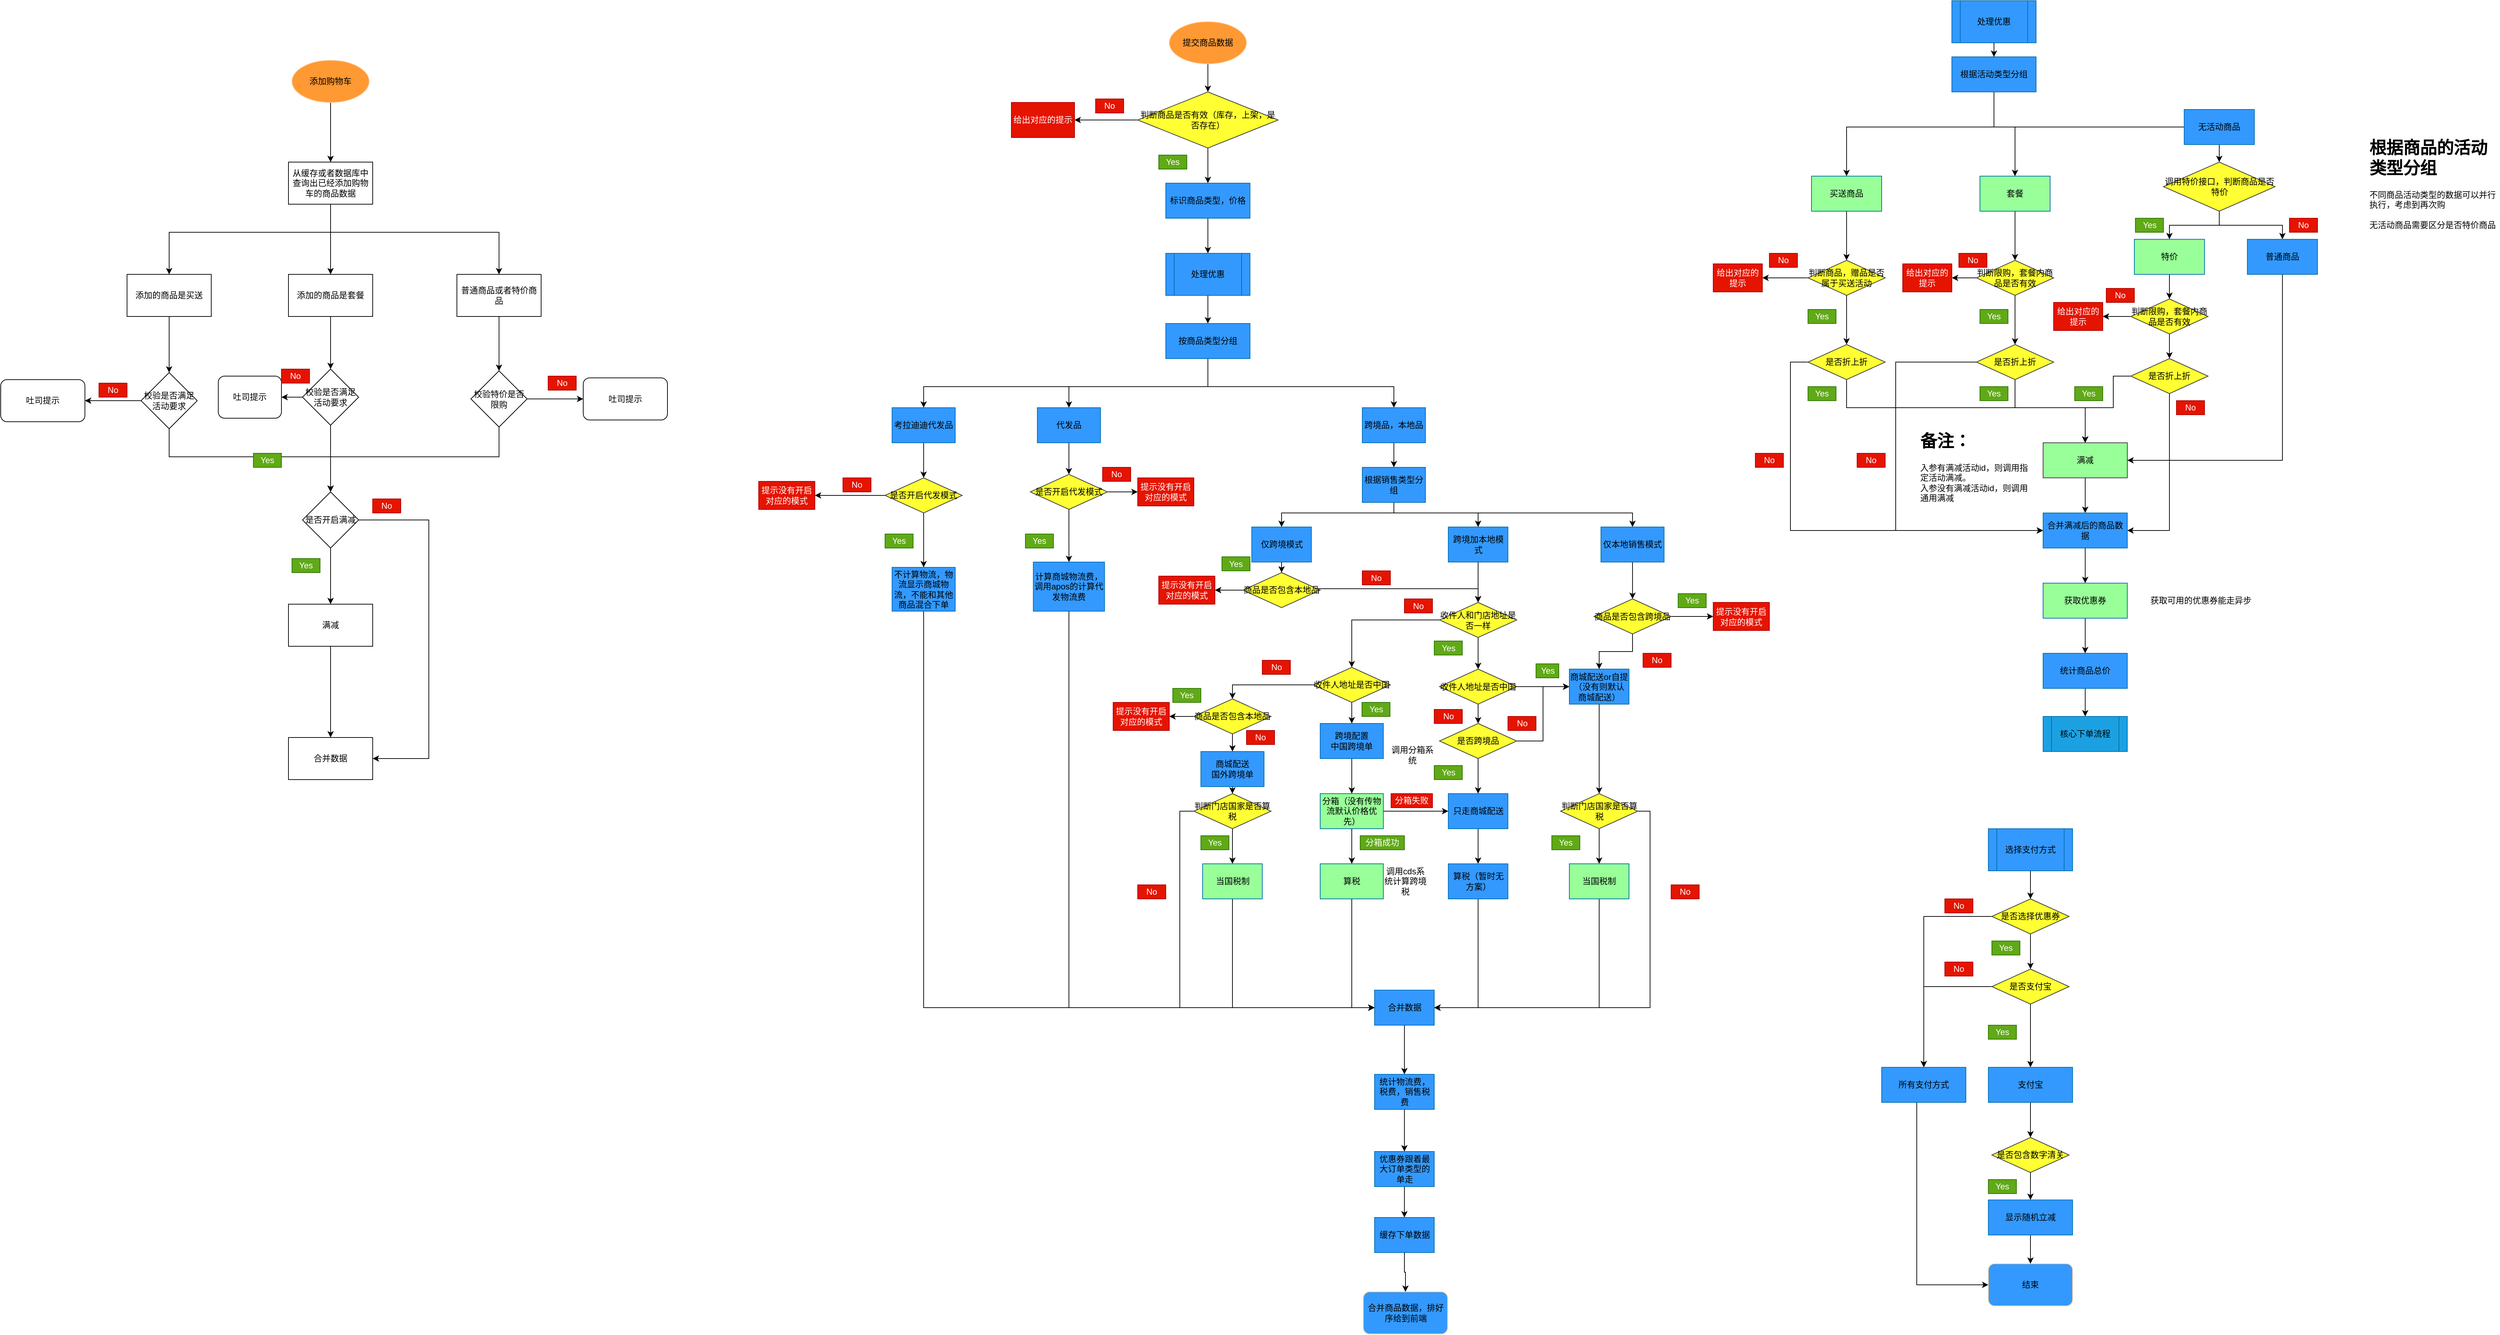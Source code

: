 <mxfile version="14.5.3" type="github" pages="2">
  <diagram id="3rQoYeFcdN2NfCOZFEvK" name="Page-1">
    <mxGraphModel dx="4143" dy="762" grid="1" gridSize="10" guides="1" tooltips="1" connect="1" arrows="1" fold="1" page="1" pageScale="1" pageWidth="827" pageHeight="1169" math="0" shadow="0">
      <root>
        <mxCell id="0" />
        <mxCell id="1" parent="0" />
        <mxCell id="nCokUab-BiOMGtAnf7Bx-4" value="" style="edgeStyle=orthogonalEdgeStyle;rounded=0;orthogonalLoop=1;jettySize=auto;html=1;" parent="1" source="nCokUab-BiOMGtAnf7Bx-2" target="nCokUab-BiOMGtAnf7Bx-3" edge="1">
          <mxGeometry relative="1" as="geometry" />
        </mxCell>
        <mxCell id="nCokUab-BiOMGtAnf7Bx-2" value="提交商品数据" style="ellipse;whiteSpace=wrap;html=1;strokeColor=#FFCC99;fillColor=#FF9933;" parent="1" vertex="1">
          <mxGeometry x="-345" y="50" width="110" height="60" as="geometry" />
        </mxCell>
        <mxCell id="nCokUab-BiOMGtAnf7Bx-6" value="" style="edgeStyle=orthogonalEdgeStyle;rounded=0;orthogonalLoop=1;jettySize=auto;html=1;" parent="1" source="nCokUab-BiOMGtAnf7Bx-3" target="nCokUab-BiOMGtAnf7Bx-5" edge="1">
          <mxGeometry relative="1" as="geometry" />
        </mxCell>
        <mxCell id="nCokUab-BiOMGtAnf7Bx-10" value="" style="edgeStyle=orthogonalEdgeStyle;rounded=0;orthogonalLoop=1;jettySize=auto;html=1;" parent="1" source="nCokUab-BiOMGtAnf7Bx-3" edge="1">
          <mxGeometry relative="1" as="geometry">
            <mxPoint x="-290" y="280" as="targetPoint" />
          </mxGeometry>
        </mxCell>
        <mxCell id="nCokUab-BiOMGtAnf7Bx-3" value="判断商品是否有效（库存，上架，是否存在）" style="rhombus;whiteSpace=wrap;html=1;strokeColor=#36393d;fillColor=#FFFF33;" parent="1" vertex="1">
          <mxGeometry x="-390" y="150" width="200" height="80" as="geometry" />
        </mxCell>
        <mxCell id="nCokUab-BiOMGtAnf7Bx-5" value="给出对应的提示" style="rounded=0;whiteSpace=wrap;html=1;strokeColor=#B20000;fillColor=#e51400;fontColor=#ffffff;" parent="1" vertex="1">
          <mxGeometry x="-570" y="165" width="90" height="50" as="geometry" />
        </mxCell>
        <mxCell id="nCokUab-BiOMGtAnf7Bx-7" value="No" style="text;html=1;strokeColor=#B20000;fillColor=#e51400;align=center;verticalAlign=middle;whiteSpace=wrap;rounded=0;fontColor=#ffffff;" parent="1" vertex="1">
          <mxGeometry x="-450" y="160" width="40" height="20" as="geometry" />
        </mxCell>
        <mxCell id="nCokUab-BiOMGtAnf7Bx-105" value="" style="edgeStyle=orthogonalEdgeStyle;rounded=0;orthogonalLoop=1;jettySize=auto;html=1;" parent="1" source="nCokUab-BiOMGtAnf7Bx-9" target="nCokUab-BiOMGtAnf7Bx-104" edge="1">
          <mxGeometry relative="1" as="geometry" />
        </mxCell>
        <mxCell id="nCokUab-BiOMGtAnf7Bx-9" value="&lt;font color=&quot;#000000&quot;&gt;处理优惠&lt;/font&gt;" style="shape=process;whiteSpace=wrap;html=1;backgroundOutline=1;strokeColor=#006EAF;fontColor=#ffffff;fillColor=#3399FF;" parent="1" vertex="1">
          <mxGeometry x="-350" y="380" width="120" height="60" as="geometry" />
        </mxCell>
        <mxCell id="nCokUab-BiOMGtAnf7Bx-11" value="Yes" style="text;html=1;strokeColor=#2D7600;fillColor=#60a917;align=center;verticalAlign=middle;whiteSpace=wrap;rounded=0;fontColor=#ffffff;" parent="1" vertex="1">
          <mxGeometry x="-360" y="240" width="40" height="20" as="geometry" />
        </mxCell>
        <mxCell id="nCokUab-BiOMGtAnf7Bx-18" style="edgeStyle=orthogonalEdgeStyle;rounded=0;orthogonalLoop=1;jettySize=auto;html=1;" parent="1" source="nCokUab-BiOMGtAnf7Bx-12" target="nCokUab-BiOMGtAnf7Bx-13" edge="1">
          <mxGeometry relative="1" as="geometry">
            <Array as="points">
              <mxPoint x="830" y="200" />
              <mxPoint x="620" y="200" />
            </Array>
          </mxGeometry>
        </mxCell>
        <mxCell id="nCokUab-BiOMGtAnf7Bx-19" style="edgeStyle=orthogonalEdgeStyle;rounded=0;orthogonalLoop=1;jettySize=auto;html=1;entryX=0.5;entryY=0;entryDx=0;entryDy=0;" parent="1" source="nCokUab-BiOMGtAnf7Bx-73" target="nCokUab-BiOMGtAnf7Bx-15" edge="1">
          <mxGeometry relative="1" as="geometry">
            <Array as="points">
              <mxPoint x="830" y="200" />
              <mxPoint x="860" y="200" />
            </Array>
          </mxGeometry>
        </mxCell>
        <mxCell id="nCokUab-BiOMGtAnf7Bx-12" value="&lt;font color=&quot;#000000&quot;&gt;处理优惠&lt;/font&gt;" style="shape=process;whiteSpace=wrap;html=1;backgroundOutline=1;strokeColor=#006EAF;fontColor=#ffffff;fillColor=#3399FF;" parent="1" vertex="1">
          <mxGeometry x="770" y="20" width="120" height="60" as="geometry" />
        </mxCell>
        <mxCell id="nCokUab-BiOMGtAnf7Bx-62" value="" style="edgeStyle=orthogonalEdgeStyle;rounded=0;orthogonalLoop=1;jettySize=auto;html=1;" parent="1" source="nCokUab-BiOMGtAnf7Bx-13" target="nCokUab-BiOMGtAnf7Bx-57" edge="1">
          <mxGeometry relative="1" as="geometry" />
        </mxCell>
        <mxCell id="nCokUab-BiOMGtAnf7Bx-13" value="&lt;font color=&quot;#000000&quot;&gt;买送商品&lt;/font&gt;" style="rounded=0;whiteSpace=wrap;html=1;strokeColor=#006EAF;fontColor=#ffffff;fillColor=#99FF99;" parent="1" vertex="1">
          <mxGeometry x="570" y="270" width="100" height="50" as="geometry" />
        </mxCell>
        <mxCell id="nCokUab-BiOMGtAnf7Bx-66" value="" style="edgeStyle=orthogonalEdgeStyle;rounded=0;orthogonalLoop=1;jettySize=auto;html=1;" parent="1" source="nCokUab-BiOMGtAnf7Bx-15" target="nCokUab-BiOMGtAnf7Bx-59" edge="1">
          <mxGeometry relative="1" as="geometry" />
        </mxCell>
        <mxCell id="nCokUab-BiOMGtAnf7Bx-15" value="&lt;font color=&quot;#000000&quot;&gt;套餐&lt;/font&gt;" style="rounded=0;whiteSpace=wrap;html=1;strokeColor=#006EAF;fontColor=#ffffff;fillColor=#99FF99;" parent="1" vertex="1">
          <mxGeometry x="810" y="270" width="100" height="50" as="geometry" />
        </mxCell>
        <mxCell id="nCokUab-BiOMGtAnf7Bx-88" value="" style="edgeStyle=orthogonalEdgeStyle;rounded=0;orthogonalLoop=1;jettySize=auto;html=1;" parent="1" source="nCokUab-BiOMGtAnf7Bx-16" target="nCokUab-BiOMGtAnf7Bx-87" edge="1">
          <mxGeometry relative="1" as="geometry" />
        </mxCell>
        <mxCell id="nCokUab-BiOMGtAnf7Bx-16" value="&lt;font color=&quot;#000000&quot;&gt;特价&lt;/font&gt;" style="rounded=0;whiteSpace=wrap;html=1;strokeColor=#006EAF;fontColor=#ffffff;fillColor=#99FF99;" parent="1" vertex="1">
          <mxGeometry x="1030" y="360" width="100" height="50" as="geometry" />
        </mxCell>
        <mxCell id="nCokUab-BiOMGtAnf7Bx-85" style="edgeStyle=orthogonalEdgeStyle;rounded=0;orthogonalLoop=1;jettySize=auto;html=1;entryX=1;entryY=0.5;entryDx=0;entryDy=0;" parent="1" source="nCokUab-BiOMGtAnf7Bx-17" target="nCokUab-BiOMGtAnf7Bx-27" edge="1">
          <mxGeometry relative="1" as="geometry">
            <Array as="points">
              <mxPoint x="1241" y="675" />
            </Array>
          </mxGeometry>
        </mxCell>
        <mxCell id="nCokUab-BiOMGtAnf7Bx-17" value="&lt;font color=&quot;#000000&quot;&gt;普通商品&lt;/font&gt;" style="rounded=0;whiteSpace=wrap;html=1;strokeColor=#006EAF;fontColor=#ffffff;fillColor=#3399FF;" parent="1" vertex="1">
          <mxGeometry x="1191" y="360" width="100" height="50" as="geometry" />
        </mxCell>
        <mxCell id="nCokUab-BiOMGtAnf7Bx-36" style="edgeStyle=orthogonalEdgeStyle;rounded=0;orthogonalLoop=1;jettySize=auto;html=1;entryX=0.5;entryY=0;entryDx=0;entryDy=0;" parent="1" source="nCokUab-BiOMGtAnf7Bx-24" target="nCokUab-BiOMGtAnf7Bx-27" edge="1">
          <mxGeometry relative="1" as="geometry">
            <Array as="points">
              <mxPoint x="620" y="600" />
              <mxPoint x="960" y="600" />
            </Array>
          </mxGeometry>
        </mxCell>
        <mxCell id="nCokUab-BiOMGtAnf7Bx-43" style="edgeStyle=orthogonalEdgeStyle;rounded=0;orthogonalLoop=1;jettySize=auto;html=1;entryX=0;entryY=0.5;entryDx=0;entryDy=0;" parent="1" source="nCokUab-BiOMGtAnf7Bx-24" target="nCokUab-BiOMGtAnf7Bx-41" edge="1">
          <mxGeometry relative="1" as="geometry">
            <mxPoint x="510" y="780" as="targetPoint" />
            <Array as="points">
              <mxPoint x="540" y="535" />
              <mxPoint x="540" y="775" />
            </Array>
          </mxGeometry>
        </mxCell>
        <mxCell id="nCokUab-BiOMGtAnf7Bx-24" value="是否折上折" style="rhombus;whiteSpace=wrap;html=1;strokeColor=#36393d;fillColor=#FFFF33;" parent="1" vertex="1">
          <mxGeometry x="565" y="510" width="110" height="50" as="geometry" />
        </mxCell>
        <mxCell id="nCokUab-BiOMGtAnf7Bx-35" style="edgeStyle=orthogonalEdgeStyle;rounded=0;orthogonalLoop=1;jettySize=auto;html=1;entryX=0.5;entryY=0;entryDx=0;entryDy=0;" parent="1" source="nCokUab-BiOMGtAnf7Bx-25" target="nCokUab-BiOMGtAnf7Bx-27" edge="1">
          <mxGeometry relative="1" as="geometry">
            <Array as="points">
              <mxPoint x="860" y="600" />
              <mxPoint x="960" y="600" />
            </Array>
          </mxGeometry>
        </mxCell>
        <mxCell id="nCokUab-BiOMGtAnf7Bx-46" style="edgeStyle=orthogonalEdgeStyle;rounded=0;orthogonalLoop=1;jettySize=auto;html=1;entryX=0;entryY=0.5;entryDx=0;entryDy=0;" parent="1" source="nCokUab-BiOMGtAnf7Bx-25" target="nCokUab-BiOMGtAnf7Bx-41" edge="1">
          <mxGeometry relative="1" as="geometry">
            <Array as="points">
              <mxPoint x="690" y="535" />
              <mxPoint x="690" y="775" />
            </Array>
          </mxGeometry>
        </mxCell>
        <mxCell id="nCokUab-BiOMGtAnf7Bx-25" value="是否折上折" style="rhombus;whiteSpace=wrap;html=1;strokeColor=#36393d;fillColor=#FFFF33;" parent="1" vertex="1">
          <mxGeometry x="805" y="510" width="110" height="50" as="geometry" />
        </mxCell>
        <mxCell id="nCokUab-BiOMGtAnf7Bx-34" style="edgeStyle=orthogonalEdgeStyle;rounded=0;orthogonalLoop=1;jettySize=auto;html=1;entryX=0.5;entryY=0;entryDx=0;entryDy=0;" parent="1" source="nCokUab-BiOMGtAnf7Bx-26" target="nCokUab-BiOMGtAnf7Bx-27" edge="1">
          <mxGeometry relative="1" as="geometry">
            <Array as="points">
              <mxPoint x="1000" y="600" />
              <mxPoint x="960" y="600" />
            </Array>
          </mxGeometry>
        </mxCell>
        <mxCell id="nCokUab-BiOMGtAnf7Bx-86" style="edgeStyle=orthogonalEdgeStyle;rounded=0;orthogonalLoop=1;jettySize=auto;html=1;entryX=1;entryY=0.5;entryDx=0;entryDy=0;" parent="1" source="nCokUab-BiOMGtAnf7Bx-26" target="nCokUab-BiOMGtAnf7Bx-41" edge="1">
          <mxGeometry relative="1" as="geometry">
            <Array as="points">
              <mxPoint x="1080" y="775" />
            </Array>
          </mxGeometry>
        </mxCell>
        <mxCell id="nCokUab-BiOMGtAnf7Bx-26" value="是否折上折" style="rhombus;whiteSpace=wrap;html=1;strokeColor=#36393d;fillColor=#FFFF33;" parent="1" vertex="1">
          <mxGeometry x="1025" y="530" width="110" height="50" as="geometry" />
        </mxCell>
        <mxCell id="nCokUab-BiOMGtAnf7Bx-42" value="" style="edgeStyle=orthogonalEdgeStyle;rounded=0;orthogonalLoop=1;jettySize=auto;html=1;" parent="1" source="nCokUab-BiOMGtAnf7Bx-27" target="nCokUab-BiOMGtAnf7Bx-41" edge="1">
          <mxGeometry relative="1" as="geometry" />
        </mxCell>
        <mxCell id="nCokUab-BiOMGtAnf7Bx-27" value="&lt;font color=&quot;#000000&quot;&gt;满减&lt;/font&gt;" style="rounded=0;whiteSpace=wrap;html=1;strokeColor=#36393d;fillColor=#99FF99;" parent="1" vertex="1">
          <mxGeometry x="900" y="650" width="120" height="50" as="geometry" />
        </mxCell>
        <mxCell id="nCokUab-BiOMGtAnf7Bx-37" value="Yes" style="text;html=1;strokeColor=#2D7600;fillColor=#60a917;align=center;verticalAlign=middle;whiteSpace=wrap;rounded=0;fontColor=#ffffff;" parent="1" vertex="1">
          <mxGeometry x="565" y="570" width="40" height="20" as="geometry" />
        </mxCell>
        <mxCell id="nCokUab-BiOMGtAnf7Bx-38" value="Yes" style="text;html=1;strokeColor=#2D7600;fillColor=#60a917;align=center;verticalAlign=middle;whiteSpace=wrap;rounded=0;fontColor=#ffffff;" parent="1" vertex="1">
          <mxGeometry x="810" y="570" width="40" height="20" as="geometry" />
        </mxCell>
        <mxCell id="nCokUab-BiOMGtAnf7Bx-39" value="Yes" style="text;html=1;strokeColor=#2D7600;fillColor=#60a917;align=center;verticalAlign=middle;whiteSpace=wrap;rounded=0;fontColor=#ffffff;" parent="1" vertex="1">
          <mxGeometry x="945" y="570" width="40" height="20" as="geometry" />
        </mxCell>
        <mxCell id="nCokUab-BiOMGtAnf7Bx-40" value="&lt;font color=&quot;#000000&quot;&gt;核心下单流程&lt;/font&gt;" style="shape=process;whiteSpace=wrap;html=1;backgroundOutline=1;strokeColor=#006EAF;fillColor=#1ba1e2;fontColor=#ffffff;" parent="1" vertex="1">
          <mxGeometry x="900" y="1040" width="120" height="50" as="geometry" />
        </mxCell>
        <mxCell id="nCokUab-BiOMGtAnf7Bx-51" value="" style="edgeStyle=orthogonalEdgeStyle;rounded=0;orthogonalLoop=1;jettySize=auto;html=1;" parent="1" source="nCokUab-BiOMGtAnf7Bx-41" target="nCokUab-BiOMGtAnf7Bx-44" edge="1">
          <mxGeometry relative="1" as="geometry" />
        </mxCell>
        <mxCell id="nCokUab-BiOMGtAnf7Bx-41" value="&lt;font color=&quot;#000000&quot;&gt;合并满减后的商品数据&lt;/font&gt;" style="rounded=0;whiteSpace=wrap;html=1;strokeColor=#006EAF;fontColor=#ffffff;fillColor=#3399FF;" parent="1" vertex="1">
          <mxGeometry x="900" y="750" width="120" height="50" as="geometry" />
        </mxCell>
        <mxCell id="nCokUab-BiOMGtAnf7Bx-292" value="" style="edgeStyle=orthogonalEdgeStyle;rounded=0;orthogonalLoop=1;jettySize=auto;html=1;" parent="1" source="nCokUab-BiOMGtAnf7Bx-44" target="nCokUab-BiOMGtAnf7Bx-291" edge="1">
          <mxGeometry relative="1" as="geometry" />
        </mxCell>
        <mxCell id="nCokUab-BiOMGtAnf7Bx-44" value="&lt;font color=&quot;#000000&quot;&gt;获取优惠券&lt;/font&gt;" style="rounded=0;whiteSpace=wrap;html=1;strokeColor=#006EAF;fontColor=#ffffff;fillColor=#99FF99;" parent="1" vertex="1">
          <mxGeometry x="900" y="850" width="120" height="50" as="geometry" />
        </mxCell>
        <mxCell id="nCokUab-BiOMGtAnf7Bx-48" value="No" style="text;html=1;strokeColor=#B20000;fillColor=#e51400;align=center;verticalAlign=middle;whiteSpace=wrap;rounded=0;fontColor=#ffffff;" parent="1" vertex="1">
          <mxGeometry x="490" y="665" width="40" height="20" as="geometry" />
        </mxCell>
        <mxCell id="nCokUab-BiOMGtAnf7Bx-49" value="No" style="text;html=1;strokeColor=#B20000;fillColor=#e51400;align=center;verticalAlign=middle;whiteSpace=wrap;rounded=0;fontColor=#ffffff;" parent="1" vertex="1">
          <mxGeometry x="635" y="665" width="40" height="20" as="geometry" />
        </mxCell>
        <mxCell id="nCokUab-BiOMGtAnf7Bx-50" value="No" style="text;html=1;strokeColor=#B20000;fillColor=#e51400;align=center;verticalAlign=middle;whiteSpace=wrap;rounded=0;fontColor=#ffffff;" parent="1" vertex="1">
          <mxGeometry x="1090" y="590" width="40" height="20" as="geometry" />
        </mxCell>
        <mxCell id="nCokUab-BiOMGtAnf7Bx-54" value="获取可用的优惠券能走异步" style="text;html=1;strokeColor=none;fillColor=none;align=center;verticalAlign=middle;whiteSpace=wrap;rounded=0;" parent="1" vertex="1">
          <mxGeometry x="1050" y="857.5" width="150" height="35" as="geometry" />
        </mxCell>
        <mxCell id="nCokUab-BiOMGtAnf7Bx-55" value="&lt;h1&gt;根据商品的活动类型分组&lt;/h1&gt;&lt;div&gt;不同商品活动类型的数据可以并行执行，考虑到再次购&lt;/div&gt;&lt;div&gt;&lt;br&gt;&lt;/div&gt;&lt;div&gt;无活动商品需要区分是否特价商品&lt;/div&gt;" style="text;html=1;strokeColor=none;fillColor=none;spacing=5;spacingTop=-20;whiteSpace=wrap;overflow=hidden;rounded=0;" parent="1" vertex="1">
          <mxGeometry x="1360" y="210" width="190" height="160" as="geometry" />
        </mxCell>
        <mxCell id="nCokUab-BiOMGtAnf7Bx-60" value="" style="edgeStyle=orthogonalEdgeStyle;rounded=0;orthogonalLoop=1;jettySize=auto;html=1;" parent="1" source="nCokUab-BiOMGtAnf7Bx-57" target="nCokUab-BiOMGtAnf7Bx-24" edge="1">
          <mxGeometry relative="1" as="geometry" />
        </mxCell>
        <mxCell id="nCokUab-BiOMGtAnf7Bx-64" value="" style="edgeStyle=orthogonalEdgeStyle;rounded=0;orthogonalLoop=1;jettySize=auto;html=1;" parent="1" source="nCokUab-BiOMGtAnf7Bx-57" target="nCokUab-BiOMGtAnf7Bx-63" edge="1">
          <mxGeometry relative="1" as="geometry" />
        </mxCell>
        <mxCell id="nCokUab-BiOMGtAnf7Bx-57" value="判断商品，赠品是否属于买送活动" style="rhombus;whiteSpace=wrap;html=1;strokeColor=#36393d;fillColor=#FFFF33;" parent="1" vertex="1">
          <mxGeometry x="565" y="390" width="110" height="50" as="geometry" />
        </mxCell>
        <mxCell id="nCokUab-BiOMGtAnf7Bx-67" value="" style="edgeStyle=orthogonalEdgeStyle;rounded=0;orthogonalLoop=1;jettySize=auto;html=1;" parent="1" source="nCokUab-BiOMGtAnf7Bx-59" target="nCokUab-BiOMGtAnf7Bx-25" edge="1">
          <mxGeometry relative="1" as="geometry" />
        </mxCell>
        <mxCell id="nCokUab-BiOMGtAnf7Bx-70" value="" style="edgeStyle=orthogonalEdgeStyle;rounded=0;orthogonalLoop=1;jettySize=auto;html=1;" parent="1" source="nCokUab-BiOMGtAnf7Bx-59" target="nCokUab-BiOMGtAnf7Bx-68" edge="1">
          <mxGeometry relative="1" as="geometry" />
        </mxCell>
        <mxCell id="nCokUab-BiOMGtAnf7Bx-59" value="判断限购，套餐内商品是否有效" style="rhombus;whiteSpace=wrap;html=1;strokeColor=#36393d;fillColor=#FFFF33;" parent="1" vertex="1">
          <mxGeometry x="805" y="390" width="110" height="50" as="geometry" />
        </mxCell>
        <mxCell id="nCokUab-BiOMGtAnf7Bx-61" value="Yes" style="text;html=1;strokeColor=#2D7600;fillColor=#60a917;align=center;verticalAlign=middle;whiteSpace=wrap;rounded=0;fontColor=#ffffff;" parent="1" vertex="1">
          <mxGeometry x="565" y="460" width="40" height="20" as="geometry" />
        </mxCell>
        <mxCell id="nCokUab-BiOMGtAnf7Bx-63" value="给出对应的提示" style="rounded=0;whiteSpace=wrap;html=1;strokeColor=#B20000;fillColor=#e51400;fontColor=#ffffff;" parent="1" vertex="1">
          <mxGeometry x="430" y="395" width="70" height="40" as="geometry" />
        </mxCell>
        <mxCell id="nCokUab-BiOMGtAnf7Bx-65" value="No" style="text;html=1;strokeColor=#B20000;fillColor=#e51400;align=center;verticalAlign=middle;whiteSpace=wrap;rounded=0;fontColor=#ffffff;" parent="1" vertex="1">
          <mxGeometry x="510" y="380" width="40" height="20" as="geometry" />
        </mxCell>
        <mxCell id="nCokUab-BiOMGtAnf7Bx-68" value="给出对应的提示" style="rounded=0;whiteSpace=wrap;html=1;strokeColor=#B20000;fillColor=#e51400;fontColor=#ffffff;" parent="1" vertex="1">
          <mxGeometry x="700" y="395" width="70" height="40" as="geometry" />
        </mxCell>
        <mxCell id="nCokUab-BiOMGtAnf7Bx-69" value="No" style="text;html=1;strokeColor=#B20000;fillColor=#e51400;align=center;verticalAlign=middle;whiteSpace=wrap;rounded=0;fontColor=#ffffff;" parent="1" vertex="1">
          <mxGeometry x="780" y="380" width="40" height="20" as="geometry" />
        </mxCell>
        <mxCell id="nCokUab-BiOMGtAnf7Bx-71" value="Yes" style="text;html=1;strokeColor=#2D7600;fillColor=#60a917;align=center;verticalAlign=middle;whiteSpace=wrap;rounded=0;fontColor=#ffffff;" parent="1" vertex="1">
          <mxGeometry x="810" y="460" width="40" height="20" as="geometry" />
        </mxCell>
        <mxCell id="nCokUab-BiOMGtAnf7Bx-76" style="edgeStyle=orthogonalEdgeStyle;rounded=0;orthogonalLoop=1;jettySize=auto;html=1;entryX=0;entryY=0.5;entryDx=0;entryDy=0;" parent="1" source="nCokUab-BiOMGtAnf7Bx-73" target="nCokUab-BiOMGtAnf7Bx-75" edge="1">
          <mxGeometry relative="1" as="geometry">
            <Array as="points">
              <mxPoint x="830" y="200" />
              <mxPoint x="1110" y="200" />
            </Array>
          </mxGeometry>
        </mxCell>
        <mxCell id="nCokUab-BiOMGtAnf7Bx-73" value="&lt;font color=&quot;#000000&quot;&gt;根据活动类型分组&lt;/font&gt;" style="rounded=0;whiteSpace=wrap;html=1;strokeColor=#006EAF;fontColor=#ffffff;fillColor=#3399FF;" parent="1" vertex="1">
          <mxGeometry x="770" y="100" width="120" height="50" as="geometry" />
        </mxCell>
        <mxCell id="nCokUab-BiOMGtAnf7Bx-74" style="edgeStyle=orthogonalEdgeStyle;rounded=0;orthogonalLoop=1;jettySize=auto;html=1;entryX=0.5;entryY=0;entryDx=0;entryDy=0;" parent="1" source="nCokUab-BiOMGtAnf7Bx-12" target="nCokUab-BiOMGtAnf7Bx-73" edge="1">
          <mxGeometry relative="1" as="geometry">
            <mxPoint x="829.941" y="80" as="sourcePoint" />
            <mxPoint x="860.0" y="270" as="targetPoint" />
            <Array as="points" />
          </mxGeometry>
        </mxCell>
        <mxCell id="nCokUab-BiOMGtAnf7Bx-80" value="" style="edgeStyle=orthogonalEdgeStyle;rounded=0;orthogonalLoop=1;jettySize=auto;html=1;" parent="1" source="nCokUab-BiOMGtAnf7Bx-75" target="nCokUab-BiOMGtAnf7Bx-79" edge="1">
          <mxGeometry relative="1" as="geometry" />
        </mxCell>
        <mxCell id="nCokUab-BiOMGtAnf7Bx-75" value="&lt;font color=&quot;#000000&quot;&gt;无活动商品&lt;/font&gt;" style="rounded=0;whiteSpace=wrap;html=1;strokeColor=#006EAF;fontColor=#ffffff;fillColor=#3399FF;" parent="1" vertex="1">
          <mxGeometry x="1101" y="175" width="100" height="50" as="geometry" />
        </mxCell>
        <mxCell id="nCokUab-BiOMGtAnf7Bx-81" style="edgeStyle=orthogonalEdgeStyle;rounded=0;orthogonalLoop=1;jettySize=auto;html=1;entryX=0.5;entryY=0;entryDx=0;entryDy=0;" parent="1" source="nCokUab-BiOMGtAnf7Bx-79" target="nCokUab-BiOMGtAnf7Bx-16" edge="1">
          <mxGeometry relative="1" as="geometry" />
        </mxCell>
        <mxCell id="nCokUab-BiOMGtAnf7Bx-82" style="edgeStyle=orthogonalEdgeStyle;rounded=0;orthogonalLoop=1;jettySize=auto;html=1;entryX=0.5;entryY=0;entryDx=0;entryDy=0;" parent="1" source="nCokUab-BiOMGtAnf7Bx-79" target="nCokUab-BiOMGtAnf7Bx-17" edge="1">
          <mxGeometry relative="1" as="geometry" />
        </mxCell>
        <mxCell id="nCokUab-BiOMGtAnf7Bx-79" value="调用特价接口，判断商品是否特价" style="rhombus;whiteSpace=wrap;html=1;strokeColor=#36393d;fillColor=#FFFF33;" parent="1" vertex="1">
          <mxGeometry x="1071.5" y="250" width="159" height="70" as="geometry" />
        </mxCell>
        <mxCell id="nCokUab-BiOMGtAnf7Bx-83" value="No" style="text;html=1;strokeColor=#B20000;fillColor=#e51400;align=center;verticalAlign=middle;whiteSpace=wrap;rounded=0;fontColor=#ffffff;" parent="1" vertex="1">
          <mxGeometry x="1251" y="330" width="40" height="20" as="geometry" />
        </mxCell>
        <mxCell id="nCokUab-BiOMGtAnf7Bx-84" value="Yes" style="text;html=1;strokeColor=#2D7600;fillColor=#60a917;align=center;verticalAlign=middle;whiteSpace=wrap;rounded=0;fontColor=#ffffff;" parent="1" vertex="1">
          <mxGeometry x="1031.5" y="330" width="40" height="20" as="geometry" />
        </mxCell>
        <mxCell id="nCokUab-BiOMGtAnf7Bx-89" value="" style="edgeStyle=orthogonalEdgeStyle;rounded=0;orthogonalLoop=1;jettySize=auto;html=1;" parent="1" source="nCokUab-BiOMGtAnf7Bx-87" edge="1">
          <mxGeometry relative="1" as="geometry">
            <mxPoint x="1080" y="530" as="targetPoint" />
          </mxGeometry>
        </mxCell>
        <mxCell id="nCokUab-BiOMGtAnf7Bx-92" value="" style="edgeStyle=orthogonalEdgeStyle;rounded=0;orthogonalLoop=1;jettySize=auto;html=1;" parent="1" source="nCokUab-BiOMGtAnf7Bx-87" target="nCokUab-BiOMGtAnf7Bx-90" edge="1">
          <mxGeometry relative="1" as="geometry" />
        </mxCell>
        <mxCell id="nCokUab-BiOMGtAnf7Bx-87" value="判断限购，套餐内商品是否有效" style="rhombus;whiteSpace=wrap;html=1;strokeColor=#36393d;fillColor=#FFFF33;" parent="1" vertex="1">
          <mxGeometry x="1025" y="445" width="110" height="50" as="geometry" />
        </mxCell>
        <mxCell id="nCokUab-BiOMGtAnf7Bx-90" value="给出对应的提示" style="rounded=0;whiteSpace=wrap;html=1;strokeColor=#B20000;fillColor=#e51400;fontColor=#ffffff;" parent="1" vertex="1">
          <mxGeometry x="915" y="450" width="70" height="40" as="geometry" />
        </mxCell>
        <mxCell id="nCokUab-BiOMGtAnf7Bx-91" value="No" style="text;html=1;strokeColor=#B20000;fillColor=#e51400;align=center;verticalAlign=middle;whiteSpace=wrap;rounded=0;fontColor=#ffffff;" parent="1" vertex="1">
          <mxGeometry x="990" y="430" width="40" height="20" as="geometry" />
        </mxCell>
        <mxCell id="nCokUab-BiOMGtAnf7Bx-103" value="" style="edgeStyle=orthogonalEdgeStyle;rounded=0;orthogonalLoop=1;jettySize=auto;html=1;" parent="1" source="nCokUab-BiOMGtAnf7Bx-100" target="nCokUab-BiOMGtAnf7Bx-9" edge="1">
          <mxGeometry relative="1" as="geometry" />
        </mxCell>
        <mxCell id="nCokUab-BiOMGtAnf7Bx-100" value="&lt;font color=&quot;#000000&quot;&gt;标识商品类型，价格&lt;/font&gt;" style="rounded=0;whiteSpace=wrap;html=1;strokeColor=#006EAF;fontColor=#ffffff;fillColor=#3399FF;" parent="1" vertex="1">
          <mxGeometry x="-350" y="280" width="120" height="50" as="geometry" />
        </mxCell>
        <mxCell id="nCokUab-BiOMGtAnf7Bx-139" style="edgeStyle=orthogonalEdgeStyle;rounded=0;orthogonalLoop=1;jettySize=auto;html=1;entryX=0.5;entryY=0;entryDx=0;entryDy=0;" parent="1" source="nCokUab-BiOMGtAnf7Bx-104" target="nCokUab-BiOMGtAnf7Bx-136" edge="1">
          <mxGeometry relative="1" as="geometry">
            <Array as="points">
              <mxPoint x="-290" y="570" />
              <mxPoint x="-488" y="570" />
            </Array>
          </mxGeometry>
        </mxCell>
        <mxCell id="nCokUab-BiOMGtAnf7Bx-140" style="edgeStyle=orthogonalEdgeStyle;rounded=0;orthogonalLoop=1;jettySize=auto;html=1;" parent="1" source="nCokUab-BiOMGtAnf7Bx-104" target="nCokUab-BiOMGtAnf7Bx-135" edge="1">
          <mxGeometry relative="1" as="geometry">
            <Array as="points">
              <mxPoint x="-290" y="570" />
              <mxPoint x="-695" y="570" />
            </Array>
          </mxGeometry>
        </mxCell>
        <mxCell id="nCokUab-BiOMGtAnf7Bx-141" style="edgeStyle=orthogonalEdgeStyle;rounded=0;orthogonalLoop=1;jettySize=auto;html=1;entryX=0.5;entryY=0;entryDx=0;entryDy=0;" parent="1" source="nCokUab-BiOMGtAnf7Bx-104" target="nCokUab-BiOMGtAnf7Bx-137" edge="1">
          <mxGeometry relative="1" as="geometry">
            <Array as="points">
              <mxPoint x="-290" y="570" />
              <mxPoint x="-25" y="570" />
            </Array>
          </mxGeometry>
        </mxCell>
        <mxCell id="nCokUab-BiOMGtAnf7Bx-104" value="&lt;font color=&quot;#000000&quot;&gt;按商品类型分组&lt;/font&gt;" style="rounded=0;whiteSpace=wrap;html=1;strokeColor=#006EAF;fontColor=#ffffff;fillColor=#3399FF;" parent="1" vertex="1">
          <mxGeometry x="-350" y="480" width="120" height="50" as="geometry" />
        </mxCell>
        <mxCell id="nCokUab-BiOMGtAnf7Bx-118" value="&lt;h1&gt;备注：&lt;/h1&gt;&lt;div&gt;入参有满减活动id，则调用指定活动满减。&lt;/div&gt;&lt;div&gt;入参没有满减活动id，则调用通用满减&lt;/div&gt;" style="text;html=1;strokeColor=none;fillColor=none;spacing=5;spacingTop=-20;whiteSpace=wrap;overflow=hidden;rounded=0;" parent="1" vertex="1">
          <mxGeometry x="720" y="627.5" width="170" height="142.5" as="geometry" />
        </mxCell>
        <mxCell id="nCokUab-BiOMGtAnf7Bx-198" value="" style="edgeStyle=orthogonalEdgeStyle;rounded=0;orthogonalLoop=1;jettySize=auto;html=1;" parent="1" source="nCokUab-BiOMGtAnf7Bx-119" target="nCokUab-BiOMGtAnf7Bx-197" edge="1">
          <mxGeometry relative="1" as="geometry" />
        </mxCell>
        <mxCell id="nCokUab-BiOMGtAnf7Bx-119" value="&lt;font color=&quot;#000000&quot;&gt;跨境配置&lt;br&gt;中国跨境单&lt;br&gt;&lt;/font&gt;" style="rounded=0;whiteSpace=wrap;html=1;strokeColor=#006EAF;fontColor=#ffffff;fillColor=#3399FF;" parent="1" vertex="1">
          <mxGeometry x="-130" y="1050" width="90" height="50" as="geometry" />
        </mxCell>
        <mxCell id="nCokUab-BiOMGtAnf7Bx-126" style="edgeStyle=orthogonalEdgeStyle;rounded=0;orthogonalLoop=1;jettySize=auto;html=1;" parent="1" source="nCokUab-BiOMGtAnf7Bx-120" target="nCokUab-BiOMGtAnf7Bx-125" edge="1">
          <mxGeometry relative="1" as="geometry" />
        </mxCell>
        <mxCell id="nCokUab-BiOMGtAnf7Bx-120" value="&lt;font color=&quot;#000000&quot;&gt;跨境加本地模式&lt;/font&gt;" style="rounded=0;whiteSpace=wrap;html=1;strokeColor=#006EAF;fontColor=#ffffff;fillColor=#3399FF;" parent="1" vertex="1">
          <mxGeometry x="52.5" y="770" width="85" height="50" as="geometry" />
        </mxCell>
        <mxCell id="nCokUab-BiOMGtAnf7Bx-250" value="" style="edgeStyle=orthogonalEdgeStyle;rounded=0;orthogonalLoop=1;jettySize=auto;html=1;" parent="1" source="nCokUab-BiOMGtAnf7Bx-121" target="nCokUab-BiOMGtAnf7Bx-249" edge="1">
          <mxGeometry relative="1" as="geometry" />
        </mxCell>
        <mxCell id="nCokUab-BiOMGtAnf7Bx-121" value="&lt;font color=&quot;#000000&quot;&gt;仅本地销售模式&lt;/font&gt;" style="rounded=0;whiteSpace=wrap;html=1;strokeColor=#006EAF;fontColor=#ffffff;fillColor=#3399FF;" parent="1" vertex="1">
          <mxGeometry x="270" y="770" width="90" height="50" as="geometry" />
        </mxCell>
        <mxCell id="nCokUab-BiOMGtAnf7Bx-131" value="" style="edgeStyle=orthogonalEdgeStyle;rounded=0;orthogonalLoop=1;jettySize=auto;html=1;" parent="1" source="nCokUab-BiOMGtAnf7Bx-125" target="nCokUab-BiOMGtAnf7Bx-130" edge="1">
          <mxGeometry relative="1" as="geometry" />
        </mxCell>
        <mxCell id="nCokUab-BiOMGtAnf7Bx-193" style="edgeStyle=orthogonalEdgeStyle;rounded=0;orthogonalLoop=1;jettySize=auto;html=1;entryX=0.5;entryY=0;entryDx=0;entryDy=0;" parent="1" source="nCokUab-BiOMGtAnf7Bx-125" target="nCokUab-BiOMGtAnf7Bx-192" edge="1">
          <mxGeometry relative="1" as="geometry" />
        </mxCell>
        <mxCell id="nCokUab-BiOMGtAnf7Bx-125" value="收件人和门店地址是否一样" style="rhombus;whiteSpace=wrap;html=1;strokeColor=#36393d;fillColor=#FFFF33;" parent="1" vertex="1">
          <mxGeometry x="40" y="877.5" width="110" height="50" as="geometry" />
        </mxCell>
        <mxCell id="nCokUab-BiOMGtAnf7Bx-129" value="Yes" style="text;html=1;strokeColor=#2D7600;fillColor=#60a917;align=center;verticalAlign=middle;whiteSpace=wrap;rounded=0;fontColor=#ffffff;" parent="1" vertex="1">
          <mxGeometry x="32.5" y="932.5" width="40" height="20" as="geometry" />
        </mxCell>
        <mxCell id="nCokUab-BiOMGtAnf7Bx-133" value="" style="edgeStyle=orthogonalEdgeStyle;rounded=0;orthogonalLoop=1;jettySize=auto;html=1;" parent="1" source="nCokUab-BiOMGtAnf7Bx-130" target="nCokUab-BiOMGtAnf7Bx-132" edge="1">
          <mxGeometry relative="1" as="geometry" />
        </mxCell>
        <mxCell id="nCokUab-BiOMGtAnf7Bx-175" style="edgeStyle=orthogonalEdgeStyle;rounded=0;orthogonalLoop=1;jettySize=auto;html=1;entryX=0;entryY=0.5;entryDx=0;entryDy=0;" parent="1" source="nCokUab-BiOMGtAnf7Bx-130" target="nCokUab-BiOMGtAnf7Bx-172" edge="1">
          <mxGeometry relative="1" as="geometry" />
        </mxCell>
        <mxCell id="nCokUab-BiOMGtAnf7Bx-130" value="收件人地址是否中国" style="rhombus;whiteSpace=wrap;html=1;strokeColor=#36393d;fillColor=#FFFF33;" parent="1" vertex="1">
          <mxGeometry x="40" y="972.5" width="110" height="50" as="geometry" />
        </mxCell>
        <mxCell id="nCokUab-BiOMGtAnf7Bx-170" value="" style="edgeStyle=orthogonalEdgeStyle;rounded=0;orthogonalLoop=1;jettySize=auto;html=1;" parent="1" source="nCokUab-BiOMGtAnf7Bx-132" target="nCokUab-BiOMGtAnf7Bx-169" edge="1">
          <mxGeometry relative="1" as="geometry" />
        </mxCell>
        <mxCell id="nCokUab-BiOMGtAnf7Bx-189" style="edgeStyle=orthogonalEdgeStyle;rounded=0;orthogonalLoop=1;jettySize=auto;html=1;entryX=0;entryY=0.5;entryDx=0;entryDy=0;" parent="1" source="nCokUab-BiOMGtAnf7Bx-132" target="nCokUab-BiOMGtAnf7Bx-172" edge="1">
          <mxGeometry relative="1" as="geometry" />
        </mxCell>
        <mxCell id="nCokUab-BiOMGtAnf7Bx-132" value="是否跨境品" style="rhombus;whiteSpace=wrap;html=1;strokeColor=#36393d;fillColor=#FFFF33;" parent="1" vertex="1">
          <mxGeometry x="40" y="1050" width="110" height="50" as="geometry" />
        </mxCell>
        <mxCell id="nCokUab-BiOMGtAnf7Bx-134" value="Yes" style="text;html=1;strokeColor=#2D7600;fillColor=#60a917;align=center;verticalAlign=middle;whiteSpace=wrap;rounded=0;fontColor=#ffffff;" parent="1" vertex="1">
          <mxGeometry x="177.5" y="965" width="32.5" height="20" as="geometry" />
        </mxCell>
        <mxCell id="nCokUab-BiOMGtAnf7Bx-144" style="edgeStyle=orthogonalEdgeStyle;rounded=0;orthogonalLoop=1;jettySize=auto;html=1;" parent="1" source="nCokUab-BiOMGtAnf7Bx-135" target="nCokUab-BiOMGtAnf7Bx-142" edge="1">
          <mxGeometry relative="1" as="geometry">
            <Array as="points">
              <mxPoint x="-695" y="690" />
              <mxPoint x="-695" y="690" />
            </Array>
          </mxGeometry>
        </mxCell>
        <mxCell id="nCokUab-BiOMGtAnf7Bx-135" value="&lt;font color=&quot;#000000&quot;&gt;考拉迪迪代发品&lt;/font&gt;" style="rounded=0;whiteSpace=wrap;html=1;strokeColor=#006EAF;fontColor=#ffffff;fillColor=#3399FF;" parent="1" vertex="1">
          <mxGeometry x="-740" y="600" width="90" height="50" as="geometry" />
        </mxCell>
        <mxCell id="nCokUab-BiOMGtAnf7Bx-272" value="" style="edgeStyle=orthogonalEdgeStyle;rounded=0;orthogonalLoop=1;jettySize=auto;html=1;" parent="1" source="nCokUab-BiOMGtAnf7Bx-136" target="nCokUab-BiOMGtAnf7Bx-269" edge="1">
          <mxGeometry relative="1" as="geometry" />
        </mxCell>
        <mxCell id="nCokUab-BiOMGtAnf7Bx-136" value="&lt;font color=&quot;#000000&quot;&gt;代发品&lt;/font&gt;" style="rounded=0;whiteSpace=wrap;html=1;strokeColor=#006EAF;fontColor=#ffffff;fillColor=#3399FF;" parent="1" vertex="1">
          <mxGeometry x="-533" y="600" width="90" height="50" as="geometry" />
        </mxCell>
        <mxCell id="nCokUab-BiOMGtAnf7Bx-285" value="" style="edgeStyle=orthogonalEdgeStyle;rounded=0;orthogonalLoop=1;jettySize=auto;html=1;" parent="1" source="nCokUab-BiOMGtAnf7Bx-137" target="nCokUab-BiOMGtAnf7Bx-284" edge="1">
          <mxGeometry relative="1" as="geometry" />
        </mxCell>
        <mxCell id="nCokUab-BiOMGtAnf7Bx-137" value="&lt;font color=&quot;#000000&quot;&gt;跨境品，本地品&lt;/font&gt;" style="rounded=0;whiteSpace=wrap;html=1;strokeColor=#006EAF;fontColor=#ffffff;fillColor=#3399FF;" parent="1" vertex="1">
          <mxGeometry x="-70" y="600" width="90" height="50" as="geometry" />
        </mxCell>
        <mxCell id="nCokUab-BiOMGtAnf7Bx-274" style="edgeStyle=orthogonalEdgeStyle;rounded=0;orthogonalLoop=1;jettySize=auto;html=1;" parent="1" source="nCokUab-BiOMGtAnf7Bx-142" target="nCokUab-BiOMGtAnf7Bx-145" edge="1">
          <mxGeometry relative="1" as="geometry" />
        </mxCell>
        <mxCell id="nCokUab-BiOMGtAnf7Bx-276" value="" style="edgeStyle=orthogonalEdgeStyle;rounded=0;orthogonalLoop=1;jettySize=auto;html=1;" parent="1" source="nCokUab-BiOMGtAnf7Bx-142" target="nCokUab-BiOMGtAnf7Bx-275" edge="1">
          <mxGeometry relative="1" as="geometry" />
        </mxCell>
        <mxCell id="nCokUab-BiOMGtAnf7Bx-142" value="是否开启代发模式" style="rhombus;whiteSpace=wrap;html=1;strokeColor=#36393d;fillColor=#FFFF33;" parent="1" vertex="1">
          <mxGeometry x="-750" y="700" width="110" height="50" as="geometry" />
        </mxCell>
        <mxCell id="nCokUab-BiOMGtAnf7Bx-145" value="提示没有开启对应的模式" style="rounded=0;whiteSpace=wrap;html=1;strokeColor=#B20000;fillColor=#e51400;fontColor=#ffffff;" parent="1" vertex="1">
          <mxGeometry x="-930" y="705" width="80" height="40" as="geometry" />
        </mxCell>
        <mxCell id="nCokUab-BiOMGtAnf7Bx-146" value="No" style="text;html=1;strokeColor=#B20000;fillColor=#e51400;align=center;verticalAlign=middle;whiteSpace=wrap;rounded=0;fontColor=#ffffff;" parent="1" vertex="1">
          <mxGeometry x="-810" y="700" width="40" height="20" as="geometry" />
        </mxCell>
        <mxCell id="nCokUab-BiOMGtAnf7Bx-174" value="" style="edgeStyle=orthogonalEdgeStyle;rounded=0;orthogonalLoop=1;jettySize=auto;html=1;" parent="1" source="nCokUab-BiOMGtAnf7Bx-169" target="nCokUab-BiOMGtAnf7Bx-173" edge="1">
          <mxGeometry relative="1" as="geometry" />
        </mxCell>
        <mxCell id="nCokUab-BiOMGtAnf7Bx-169" value="&lt;font color=&quot;#000000&quot;&gt;只走商城配送&lt;/font&gt;" style="rounded=0;whiteSpace=wrap;html=1;strokeColor=#006EAF;fontColor=#ffffff;fillColor=#3399FF;" parent="1" vertex="1">
          <mxGeometry x="52.5" y="1150" width="85" height="50" as="geometry" />
        </mxCell>
        <mxCell id="nCokUab-BiOMGtAnf7Bx-171" value="Yes" style="text;html=1;strokeColor=#2D7600;fillColor=#60a917;align=center;verticalAlign=middle;whiteSpace=wrap;rounded=0;fontColor=#ffffff;" parent="1" vertex="1">
          <mxGeometry x="32.5" y="1110" width="40" height="20" as="geometry" />
        </mxCell>
        <mxCell id="nCokUab-BiOMGtAnf7Bx-178" value="" style="edgeStyle=orthogonalEdgeStyle;rounded=0;orthogonalLoop=1;jettySize=auto;html=1;" parent="1" source="nCokUab-BiOMGtAnf7Bx-172" target="nCokUab-BiOMGtAnf7Bx-177" edge="1">
          <mxGeometry relative="1" as="geometry" />
        </mxCell>
        <mxCell id="nCokUab-BiOMGtAnf7Bx-172" value="&lt;font color=&quot;#000000&quot;&gt;商城配送or自提（没有则默认商城配送）&lt;/font&gt;" style="rounded=0;whiteSpace=wrap;html=1;strokeColor=#006EAF;fontColor=#ffffff;fillColor=#3399FF;" parent="1" vertex="1">
          <mxGeometry x="225" y="972.5" width="85" height="50" as="geometry" />
        </mxCell>
        <mxCell id="nCokUab-BiOMGtAnf7Bx-191" style="edgeStyle=orthogonalEdgeStyle;rounded=0;orthogonalLoop=1;jettySize=auto;html=1;" parent="1" source="nCokUab-BiOMGtAnf7Bx-173" target="nCokUab-BiOMGtAnf7Bx-185" edge="1">
          <mxGeometry relative="1" as="geometry">
            <Array as="points">
              <mxPoint x="95" y="1455" />
            </Array>
          </mxGeometry>
        </mxCell>
        <mxCell id="nCokUab-BiOMGtAnf7Bx-173" value="&lt;font color=&quot;#000000&quot;&gt;算税（暂时无方案）&lt;/font&gt;" style="rounded=0;whiteSpace=wrap;html=1;strokeColor=#006EAF;fontColor=#ffffff;fillColor=#3399FF;" parent="1" vertex="1">
          <mxGeometry x="52.5" y="1250" width="85" height="50" as="geometry" />
        </mxCell>
        <mxCell id="nCokUab-BiOMGtAnf7Bx-176" value="No" style="text;html=1;strokeColor=#B20000;fillColor=#e51400;align=center;verticalAlign=middle;whiteSpace=wrap;rounded=0;fontColor=#ffffff;" parent="1" vertex="1">
          <mxGeometry x="32.5" y="1030" width="40" height="20" as="geometry" />
        </mxCell>
        <mxCell id="nCokUab-BiOMGtAnf7Bx-180" value="" style="edgeStyle=orthogonalEdgeStyle;rounded=0;orthogonalLoop=1;jettySize=auto;html=1;" parent="1" source="nCokUab-BiOMGtAnf7Bx-177" target="nCokUab-BiOMGtAnf7Bx-179" edge="1">
          <mxGeometry relative="1" as="geometry" />
        </mxCell>
        <mxCell id="nCokUab-BiOMGtAnf7Bx-188" style="edgeStyle=orthogonalEdgeStyle;rounded=0;orthogonalLoop=1;jettySize=auto;html=1;entryX=1;entryY=0.5;entryDx=0;entryDy=0;exitX=1;exitY=0.5;exitDx=0;exitDy=0;" parent="1" source="nCokUab-BiOMGtAnf7Bx-177" target="nCokUab-BiOMGtAnf7Bx-185" edge="1">
          <mxGeometry relative="1" as="geometry">
            <Array as="points">
              <mxPoint x="340" y="1175" />
              <mxPoint x="340" y="1455" />
            </Array>
          </mxGeometry>
        </mxCell>
        <mxCell id="nCokUab-BiOMGtAnf7Bx-177" value="判断门店国家是否算税" style="rhombus;whiteSpace=wrap;html=1;strokeColor=#36393d;fillColor=#FFFF33;" parent="1" vertex="1">
          <mxGeometry x="212.5" y="1150" width="110" height="50" as="geometry" />
        </mxCell>
        <mxCell id="nCokUab-BiOMGtAnf7Bx-187" style="edgeStyle=orthogonalEdgeStyle;rounded=0;orthogonalLoop=1;jettySize=auto;html=1;entryX=1;entryY=0.5;entryDx=0;entryDy=0;" parent="1" source="nCokUab-BiOMGtAnf7Bx-179" target="nCokUab-BiOMGtAnf7Bx-185" edge="1">
          <mxGeometry relative="1" as="geometry">
            <Array as="points">
              <mxPoint x="268" y="1455" />
            </Array>
          </mxGeometry>
        </mxCell>
        <mxCell id="nCokUab-BiOMGtAnf7Bx-179" value="&lt;font color=&quot;#000000&quot;&gt;当国税制&lt;/font&gt;" style="rounded=0;whiteSpace=wrap;html=1;strokeColor=#006EAF;fontColor=#ffffff;fillColor=#99FF99;" parent="1" vertex="1">
          <mxGeometry x="225" y="1250" width="85" height="50" as="geometry" />
        </mxCell>
        <mxCell id="nCokUab-BiOMGtAnf7Bx-181" value="Yes" style="text;html=1;strokeColor=#2D7600;fillColor=#60a917;align=center;verticalAlign=middle;whiteSpace=wrap;rounded=0;fontColor=#ffffff;" parent="1" vertex="1">
          <mxGeometry x="200" y="1210" width="40" height="20" as="geometry" />
        </mxCell>
        <mxCell id="nCokUab-BiOMGtAnf7Bx-184" value="No" style="text;html=1;strokeColor=#B20000;fillColor=#e51400;align=center;verticalAlign=middle;whiteSpace=wrap;rounded=0;fontColor=#ffffff;" parent="1" vertex="1">
          <mxGeometry x="370" y="1280" width="40" height="20" as="geometry" />
        </mxCell>
        <mxCell id="nCokUab-BiOMGtAnf7Bx-295" value="" style="edgeStyle=orthogonalEdgeStyle;rounded=0;orthogonalLoop=1;jettySize=auto;html=1;" parent="1" source="nCokUab-BiOMGtAnf7Bx-185" target="nCokUab-BiOMGtAnf7Bx-294" edge="1">
          <mxGeometry relative="1" as="geometry" />
        </mxCell>
        <mxCell id="nCokUab-BiOMGtAnf7Bx-185" value="&lt;font color=&quot;#000000&quot;&gt;合并数据&lt;/font&gt;" style="rounded=0;whiteSpace=wrap;html=1;strokeColor=#006EAF;fontColor=#ffffff;fillColor=#3399FF;" parent="1" vertex="1">
          <mxGeometry x="-52.5" y="1430" width="85" height="50" as="geometry" />
        </mxCell>
        <mxCell id="nCokUab-BiOMGtAnf7Bx-190" value="No" style="text;html=1;strokeColor=#B20000;fillColor=#e51400;align=center;verticalAlign=middle;whiteSpace=wrap;rounded=0;fontColor=#ffffff;" parent="1" vertex="1">
          <mxGeometry x="137.5" y="1040" width="40" height="20" as="geometry" />
        </mxCell>
        <mxCell id="nCokUab-BiOMGtAnf7Bx-194" value="" style="edgeStyle=orthogonalEdgeStyle;rounded=0;orthogonalLoop=1;jettySize=auto;html=1;" parent="1" source="nCokUab-BiOMGtAnf7Bx-192" target="nCokUab-BiOMGtAnf7Bx-119" edge="1">
          <mxGeometry relative="1" as="geometry" />
        </mxCell>
        <mxCell id="qUxefXsDWhM1_uTS0UXM-8" style="edgeStyle=orthogonalEdgeStyle;rounded=0;orthogonalLoop=1;jettySize=auto;html=1;entryX=0.5;entryY=0;entryDx=0;entryDy=0;" parent="1" source="nCokUab-BiOMGtAnf7Bx-192" target="qUxefXsDWhM1_uTS0UXM-3" edge="1">
          <mxGeometry relative="1" as="geometry" />
        </mxCell>
        <mxCell id="nCokUab-BiOMGtAnf7Bx-192" value="收件人地址是否中国" style="rhombus;whiteSpace=wrap;html=1;strokeColor=#36393d;fillColor=#FFFF33;" parent="1" vertex="1">
          <mxGeometry x="-140" y="970" width="110" height="50" as="geometry" />
        </mxCell>
        <mxCell id="nCokUab-BiOMGtAnf7Bx-195" value="Yes" style="text;html=1;strokeColor=#2D7600;fillColor=#60a917;align=center;verticalAlign=middle;whiteSpace=wrap;rounded=0;fontColor=#ffffff;" parent="1" vertex="1">
          <mxGeometry x="-70.5" y="1020" width="40" height="20" as="geometry" />
        </mxCell>
        <mxCell id="nCokUab-BiOMGtAnf7Bx-196" value="No" style="text;html=1;strokeColor=#B20000;fillColor=#e51400;align=center;verticalAlign=middle;whiteSpace=wrap;rounded=0;fontColor=#ffffff;" parent="1" vertex="1">
          <mxGeometry x="-10" y="872.5" width="40" height="20" as="geometry" />
        </mxCell>
        <mxCell id="nCokUab-BiOMGtAnf7Bx-200" value="" style="edgeStyle=orthogonalEdgeStyle;rounded=0;orthogonalLoop=1;jettySize=auto;html=1;" parent="1" source="nCokUab-BiOMGtAnf7Bx-197" target="nCokUab-BiOMGtAnf7Bx-199" edge="1">
          <mxGeometry relative="1" as="geometry" />
        </mxCell>
        <mxCell id="Qjw0dNW2Aa7NflXmQAdn-1" value="" style="edgeStyle=orthogonalEdgeStyle;rounded=0;orthogonalLoop=1;jettySize=auto;html=1;" parent="1" source="nCokUab-BiOMGtAnf7Bx-197" target="nCokUab-BiOMGtAnf7Bx-169" edge="1">
          <mxGeometry relative="1" as="geometry" />
        </mxCell>
        <mxCell id="nCokUab-BiOMGtAnf7Bx-197" value="&lt;font color=&quot;#000000&quot;&gt;分箱（没有传物流默认价格优先）&lt;br&gt;&lt;/font&gt;" style="rounded=0;whiteSpace=wrap;html=1;strokeColor=#006EAF;fontColor=#ffffff;fillColor=#99FF99;" parent="1" vertex="1">
          <mxGeometry x="-130" y="1150" width="90" height="50" as="geometry" />
        </mxCell>
        <mxCell id="nCokUab-BiOMGtAnf7Bx-214" style="edgeStyle=orthogonalEdgeStyle;rounded=0;orthogonalLoop=1;jettySize=auto;html=1;entryX=0;entryY=0.5;entryDx=0;entryDy=0;" parent="1" source="nCokUab-BiOMGtAnf7Bx-199" target="nCokUab-BiOMGtAnf7Bx-185" edge="1">
          <mxGeometry relative="1" as="geometry">
            <Array as="points">
              <mxPoint x="-85" y="1455" />
            </Array>
          </mxGeometry>
        </mxCell>
        <mxCell id="nCokUab-BiOMGtAnf7Bx-199" value="&lt;font color=&quot;#000000&quot;&gt;算税&lt;br&gt;&lt;/font&gt;" style="rounded=0;whiteSpace=wrap;html=1;strokeColor=#006EAF;fontColor=#ffffff;fillColor=#99FF99;" parent="1" vertex="1">
          <mxGeometry x="-130" y="1250" width="90" height="50" as="geometry" />
        </mxCell>
        <mxCell id="nCokUab-BiOMGtAnf7Bx-209" value="" style="edgeStyle=orthogonalEdgeStyle;rounded=0;orthogonalLoop=1;jettySize=auto;html=1;entryX=0.5;entryY=0;entryDx=0;entryDy=0;" parent="1" source="nCokUab-BiOMGtAnf7Bx-201" target="nCokUab-BiOMGtAnf7Bx-206" edge="1">
          <mxGeometry relative="1" as="geometry" />
        </mxCell>
        <mxCell id="nCokUab-BiOMGtAnf7Bx-213" style="edgeStyle=orthogonalEdgeStyle;rounded=0;orthogonalLoop=1;jettySize=auto;html=1;entryX=0;entryY=0.5;entryDx=0;entryDy=0;exitX=0;exitY=0.5;exitDx=0;exitDy=0;" parent="1" source="nCokUab-BiOMGtAnf7Bx-206" target="nCokUab-BiOMGtAnf7Bx-185" edge="1">
          <mxGeometry relative="1" as="geometry">
            <Array as="points">
              <mxPoint x="-330" y="1175" />
              <mxPoint x="-330" y="1455" />
            </Array>
          </mxGeometry>
        </mxCell>
        <mxCell id="nCokUab-BiOMGtAnf7Bx-201" value="&lt;font color=&quot;#000000&quot;&gt;商城配送&lt;br&gt;国外跨境单&lt;br&gt;&lt;/font&gt;" style="rounded=0;whiteSpace=wrap;html=1;strokeColor=#006EAF;fontColor=#ffffff;fillColor=#3399FF;" parent="1" vertex="1">
          <mxGeometry x="-300" y="1090" width="90" height="50" as="geometry" />
        </mxCell>
        <mxCell id="nCokUab-BiOMGtAnf7Bx-203" value="No" style="text;html=1;strokeColor=#B20000;fillColor=#e51400;align=center;verticalAlign=middle;whiteSpace=wrap;rounded=0;fontColor=#ffffff;" parent="1" vertex="1">
          <mxGeometry x="-212.5" y="960" width="40" height="20" as="geometry" />
        </mxCell>
        <mxCell id="nCokUab-BiOMGtAnf7Bx-205" value="" style="edgeStyle=orthogonalEdgeStyle;rounded=0;orthogonalLoop=1;jettySize=auto;html=1;" parent="1" source="nCokUab-BiOMGtAnf7Bx-206" target="nCokUab-BiOMGtAnf7Bx-207" edge="1">
          <mxGeometry relative="1" as="geometry" />
        </mxCell>
        <mxCell id="nCokUab-BiOMGtAnf7Bx-206" value="判断门店国家是否算税" style="rhombus;whiteSpace=wrap;html=1;strokeColor=#36393d;fillColor=#FFFF33;" parent="1" vertex="1">
          <mxGeometry x="-310" y="1150" width="110" height="50" as="geometry" />
        </mxCell>
        <mxCell id="nCokUab-BiOMGtAnf7Bx-212" style="edgeStyle=orthogonalEdgeStyle;rounded=0;orthogonalLoop=1;jettySize=auto;html=1;entryX=0;entryY=0.5;entryDx=0;entryDy=0;" parent="1" source="nCokUab-BiOMGtAnf7Bx-207" target="nCokUab-BiOMGtAnf7Bx-185" edge="1">
          <mxGeometry relative="1" as="geometry">
            <Array as="points">
              <mxPoint x="-255" y="1455" />
            </Array>
          </mxGeometry>
        </mxCell>
        <mxCell id="nCokUab-BiOMGtAnf7Bx-207" value="&lt;font color=&quot;#000000&quot;&gt;当国税制&lt;/font&gt;" style="rounded=0;whiteSpace=wrap;html=1;strokeColor=#006EAF;fontColor=#ffffff;fillColor=#99FF99;" parent="1" vertex="1">
          <mxGeometry x="-297.5" y="1250" width="85" height="50" as="geometry" />
        </mxCell>
        <mxCell id="nCokUab-BiOMGtAnf7Bx-208" value="Yes" style="text;html=1;strokeColor=#2D7600;fillColor=#60a917;align=center;verticalAlign=middle;whiteSpace=wrap;rounded=0;fontColor=#ffffff;" parent="1" vertex="1">
          <mxGeometry x="-300" y="1210" width="40" height="20" as="geometry" />
        </mxCell>
        <mxCell id="nCokUab-BiOMGtAnf7Bx-211" value="No" style="text;html=1;strokeColor=#B20000;fillColor=#e51400;align=center;verticalAlign=middle;whiteSpace=wrap;rounded=0;fontColor=#ffffff;" parent="1" vertex="1">
          <mxGeometry x="-390" y="1280" width="40" height="20" as="geometry" />
        </mxCell>
        <mxCell id="nCokUab-BiOMGtAnf7Bx-222" value="" style="edgeStyle=orthogonalEdgeStyle;rounded=0;orthogonalLoop=1;jettySize=auto;html=1;" parent="1" source="nCokUab-BiOMGtAnf7Bx-218" target="nCokUab-BiOMGtAnf7Bx-220" edge="1">
          <mxGeometry relative="1" as="geometry" />
        </mxCell>
        <mxCell id="nCokUab-BiOMGtAnf7Bx-218" value="&lt;font color=&quot;#000000&quot;&gt;选择支付方式&lt;/font&gt;" style="shape=process;whiteSpace=wrap;html=1;backgroundOutline=1;strokeColor=#006EAF;fontColor=#ffffff;fillColor=#3399FF;" parent="1" vertex="1">
          <mxGeometry x="822" y="1200" width="120" height="60" as="geometry" />
        </mxCell>
        <mxCell id="nCokUab-BiOMGtAnf7Bx-231" style="edgeStyle=orthogonalEdgeStyle;rounded=0;orthogonalLoop=1;jettySize=auto;html=1;entryX=0.5;entryY=0;entryDx=0;entryDy=0;" parent="1" source="nCokUab-BiOMGtAnf7Bx-219" target="nCokUab-BiOMGtAnf7Bx-229" edge="1">
          <mxGeometry relative="1" as="geometry" />
        </mxCell>
        <mxCell id="nCokUab-BiOMGtAnf7Bx-219" value="&lt;font color=&quot;#000000&quot;&gt;支付宝&lt;/font&gt;" style="rounded=0;whiteSpace=wrap;html=1;strokeColor=#006EAF;fontColor=#ffffff;fillColor=#3399FF;" parent="1" vertex="1">
          <mxGeometry x="822" y="1540" width="120" height="50" as="geometry" />
        </mxCell>
        <mxCell id="nCokUab-BiOMGtAnf7Bx-223" value="" style="edgeStyle=orthogonalEdgeStyle;rounded=0;orthogonalLoop=1;jettySize=auto;html=1;" parent="1" source="nCokUab-BiOMGtAnf7Bx-220" target="nCokUab-BiOMGtAnf7Bx-221" edge="1">
          <mxGeometry relative="1" as="geometry" />
        </mxCell>
        <mxCell id="nCokUab-BiOMGtAnf7Bx-240" style="edgeStyle=orthogonalEdgeStyle;rounded=0;orthogonalLoop=1;jettySize=auto;html=1;entryX=0.5;entryY=0;entryDx=0;entryDy=0;" parent="1" source="nCokUab-BiOMGtAnf7Bx-220" target="nCokUab-BiOMGtAnf7Bx-236" edge="1">
          <mxGeometry relative="1" as="geometry" />
        </mxCell>
        <mxCell id="nCokUab-BiOMGtAnf7Bx-220" value="是否选择优惠券" style="rhombus;whiteSpace=wrap;html=1;strokeColor=#36393d;fillColor=#FFFF33;" parent="1" vertex="1">
          <mxGeometry x="827" y="1300" width="110" height="50" as="geometry" />
        </mxCell>
        <mxCell id="nCokUab-BiOMGtAnf7Bx-228" value="" style="edgeStyle=orthogonalEdgeStyle;rounded=0;orthogonalLoop=1;jettySize=auto;html=1;entryX=0.5;entryY=0;entryDx=0;entryDy=0;" parent="1" source="nCokUab-BiOMGtAnf7Bx-221" target="nCokUab-BiOMGtAnf7Bx-219" edge="1">
          <mxGeometry relative="1" as="geometry" />
        </mxCell>
        <mxCell id="nCokUab-BiOMGtAnf7Bx-241" style="edgeStyle=orthogonalEdgeStyle;rounded=0;orthogonalLoop=1;jettySize=auto;html=1;" parent="1" source="nCokUab-BiOMGtAnf7Bx-221" target="nCokUab-BiOMGtAnf7Bx-236" edge="1">
          <mxGeometry relative="1" as="geometry" />
        </mxCell>
        <mxCell id="nCokUab-BiOMGtAnf7Bx-221" value="是否支付宝" style="rhombus;whiteSpace=wrap;html=1;strokeColor=#36393d;fillColor=#FFFF33;" parent="1" vertex="1">
          <mxGeometry x="827" y="1400" width="110" height="50" as="geometry" />
        </mxCell>
        <mxCell id="nCokUab-BiOMGtAnf7Bx-224" value="Yes" style="text;html=1;strokeColor=#2D7600;fillColor=#60a917;align=center;verticalAlign=middle;whiteSpace=wrap;rounded=0;fontColor=#ffffff;" parent="1" vertex="1">
          <mxGeometry x="827" y="1360" width="40" height="20" as="geometry" />
        </mxCell>
        <mxCell id="nCokUab-BiOMGtAnf7Bx-233" value="" style="edgeStyle=orthogonalEdgeStyle;rounded=0;orthogonalLoop=1;jettySize=auto;html=1;" parent="1" source="nCokUab-BiOMGtAnf7Bx-229" target="nCokUab-BiOMGtAnf7Bx-230" edge="1">
          <mxGeometry relative="1" as="geometry" />
        </mxCell>
        <mxCell id="nCokUab-BiOMGtAnf7Bx-229" value="是否包含数字清关" style="rhombus;whiteSpace=wrap;html=1;strokeColor=#36393d;fillColor=#FFFF33;" parent="1" vertex="1">
          <mxGeometry x="827" y="1640" width="110" height="50" as="geometry" />
        </mxCell>
        <mxCell id="nCokUab-BiOMGtAnf7Bx-247" value="" style="edgeStyle=orthogonalEdgeStyle;rounded=0;orthogonalLoop=1;jettySize=auto;html=1;" parent="1" source="nCokUab-BiOMGtAnf7Bx-230" target="nCokUab-BiOMGtAnf7Bx-245" edge="1">
          <mxGeometry relative="1" as="geometry" />
        </mxCell>
        <mxCell id="nCokUab-BiOMGtAnf7Bx-230" value="&lt;font color=&quot;#000000&quot;&gt;显示随机立减&lt;/font&gt;" style="rounded=0;whiteSpace=wrap;html=1;strokeColor=#006EAF;fontColor=#ffffff;fillColor=#3399FF;" parent="1" vertex="1">
          <mxGeometry x="822" y="1729" width="120" height="50" as="geometry" />
        </mxCell>
        <mxCell id="nCokUab-BiOMGtAnf7Bx-232" value="Yes" style="text;html=1;strokeColor=#2D7600;fillColor=#60a917;align=center;verticalAlign=middle;whiteSpace=wrap;rounded=0;fontColor=#ffffff;" parent="1" vertex="1">
          <mxGeometry x="822" y="1700" width="40" height="20" as="geometry" />
        </mxCell>
        <mxCell id="nCokUab-BiOMGtAnf7Bx-246" style="edgeStyle=orthogonalEdgeStyle;rounded=0;orthogonalLoop=1;jettySize=auto;html=1;entryX=0;entryY=0.5;entryDx=0;entryDy=0;" parent="1" source="nCokUab-BiOMGtAnf7Bx-236" target="nCokUab-BiOMGtAnf7Bx-245" edge="1">
          <mxGeometry relative="1" as="geometry">
            <Array as="points">
              <mxPoint x="720" y="1850" />
            </Array>
          </mxGeometry>
        </mxCell>
        <mxCell id="nCokUab-BiOMGtAnf7Bx-236" value="&lt;font color=&quot;#000000&quot;&gt;所有支付方式&lt;/font&gt;" style="rounded=0;whiteSpace=wrap;html=1;strokeColor=#006EAF;fontColor=#ffffff;fillColor=#3399FF;" parent="1" vertex="1">
          <mxGeometry x="670" y="1540" width="120" height="50" as="geometry" />
        </mxCell>
        <mxCell id="nCokUab-BiOMGtAnf7Bx-237" value="No" style="text;html=1;strokeColor=#B20000;fillColor=#e51400;align=center;verticalAlign=middle;whiteSpace=wrap;rounded=0;fontColor=#ffffff;" parent="1" vertex="1">
          <mxGeometry x="760" y="1390" width="40" height="20" as="geometry" />
        </mxCell>
        <mxCell id="nCokUab-BiOMGtAnf7Bx-238" value="Yes" style="text;html=1;strokeColor=#2D7600;fillColor=#60a917;align=center;verticalAlign=middle;whiteSpace=wrap;rounded=0;fontColor=#ffffff;" parent="1" vertex="1">
          <mxGeometry x="822" y="1480" width="40" height="20" as="geometry" />
        </mxCell>
        <mxCell id="nCokUab-BiOMGtAnf7Bx-243" value="No" style="text;html=1;strokeColor=#B20000;fillColor=#e51400;align=center;verticalAlign=middle;whiteSpace=wrap;rounded=0;fontColor=#ffffff;" parent="1" vertex="1">
          <mxGeometry x="760" y="1300" width="40" height="20" as="geometry" />
        </mxCell>
        <mxCell id="nCokUab-BiOMGtAnf7Bx-245" value="结束" style="rounded=1;whiteSpace=wrap;html=1;strokeColor=#FFCC99;fillColor=#3399FF;" parent="1" vertex="1">
          <mxGeometry x="822" y="1820" width="120" height="60" as="geometry" />
        </mxCell>
        <mxCell id="nCokUab-BiOMGtAnf7Bx-258" style="edgeStyle=orthogonalEdgeStyle;rounded=0;orthogonalLoop=1;jettySize=auto;html=1;entryX=0.5;entryY=0;entryDx=0;entryDy=0;" parent="1" source="nCokUab-BiOMGtAnf7Bx-248" target="nCokUab-BiOMGtAnf7Bx-257" edge="1">
          <mxGeometry relative="1" as="geometry" />
        </mxCell>
        <mxCell id="nCokUab-BiOMGtAnf7Bx-248" value="&lt;font color=&quot;#000000&quot;&gt;仅跨境模式&lt;/font&gt;" style="rounded=0;whiteSpace=wrap;html=1;strokeColor=#006EAF;fontColor=#ffffff;fillColor=#3399FF;" parent="1" vertex="1">
          <mxGeometry x="-227.5" y="770" width="85" height="50" as="geometry" />
        </mxCell>
        <mxCell id="nCokUab-BiOMGtAnf7Bx-252" value="" style="edgeStyle=orthogonalEdgeStyle;rounded=0;orthogonalLoop=1;jettySize=auto;html=1;" parent="1" source="nCokUab-BiOMGtAnf7Bx-249" target="nCokUab-BiOMGtAnf7Bx-251" edge="1">
          <mxGeometry relative="1" as="geometry" />
        </mxCell>
        <mxCell id="nCokUab-BiOMGtAnf7Bx-267" style="edgeStyle=orthogonalEdgeStyle;rounded=0;orthogonalLoop=1;jettySize=auto;html=1;" parent="1" source="nCokUab-BiOMGtAnf7Bx-249" target="nCokUab-BiOMGtAnf7Bx-172" edge="1">
          <mxGeometry relative="1" as="geometry" />
        </mxCell>
        <mxCell id="nCokUab-BiOMGtAnf7Bx-249" value="商品是否包含跨境品" style="rhombus;whiteSpace=wrap;html=1;strokeColor=#36393d;fillColor=#FFFF33;" parent="1" vertex="1">
          <mxGeometry x="260" y="872.5" width="110" height="50" as="geometry" />
        </mxCell>
        <mxCell id="nCokUab-BiOMGtAnf7Bx-251" value="提示没有开启对应的模式" style="rounded=0;whiteSpace=wrap;html=1;strokeColor=#B20000;fillColor=#e51400;fontColor=#ffffff;" parent="1" vertex="1">
          <mxGeometry x="430" y="877.5" width="80" height="40" as="geometry" />
        </mxCell>
        <mxCell id="nCokUab-BiOMGtAnf7Bx-254" value="No" style="text;html=1;strokeColor=#B20000;fillColor=#e51400;align=center;verticalAlign=middle;whiteSpace=wrap;rounded=0;fontColor=#ffffff;" parent="1" vertex="1">
          <mxGeometry x="330" y="950" width="40" height="20" as="geometry" />
        </mxCell>
        <mxCell id="nCokUab-BiOMGtAnf7Bx-255" value="Yes" style="text;html=1;strokeColor=#2D7600;fillColor=#60a917;align=center;verticalAlign=middle;whiteSpace=wrap;rounded=0;fontColor=#ffffff;" parent="1" vertex="1">
          <mxGeometry x="380" y="865" width="40" height="20" as="geometry" />
        </mxCell>
        <mxCell id="nCokUab-BiOMGtAnf7Bx-259" style="edgeStyle=orthogonalEdgeStyle;rounded=0;orthogonalLoop=1;jettySize=auto;html=1;entryX=0.5;entryY=0;entryDx=0;entryDy=0;exitX=1;exitY=0.5;exitDx=0;exitDy=0;" parent="1" source="nCokUab-BiOMGtAnf7Bx-257" target="nCokUab-BiOMGtAnf7Bx-125" edge="1">
          <mxGeometry relative="1" as="geometry">
            <Array as="points">
              <mxPoint x="-200" y="858" />
              <mxPoint x="95" y="858" />
            </Array>
          </mxGeometry>
        </mxCell>
        <mxCell id="nCokUab-BiOMGtAnf7Bx-263" value="" style="edgeStyle=orthogonalEdgeStyle;rounded=0;orthogonalLoop=1;jettySize=auto;html=1;" parent="1" source="nCokUab-BiOMGtAnf7Bx-257" target="nCokUab-BiOMGtAnf7Bx-262" edge="1">
          <mxGeometry relative="1" as="geometry" />
        </mxCell>
        <mxCell id="nCokUab-BiOMGtAnf7Bx-257" value="商品是否包含本地品" style="rhombus;whiteSpace=wrap;html=1;strokeColor=#36393d;fillColor=#FFFF33;" parent="1" vertex="1">
          <mxGeometry x="-240" y="835" width="110" height="50" as="geometry" />
        </mxCell>
        <mxCell id="nCokUab-BiOMGtAnf7Bx-260" value="Yes" style="text;html=1;strokeColor=#2D7600;fillColor=#60a917;align=center;verticalAlign=middle;whiteSpace=wrap;rounded=0;fontColor=#ffffff;" parent="1" vertex="1">
          <mxGeometry x="-270" y="812.5" width="40" height="20" as="geometry" />
        </mxCell>
        <mxCell id="nCokUab-BiOMGtAnf7Bx-261" value="No" style="text;html=1;strokeColor=#B20000;fillColor=#e51400;align=center;verticalAlign=middle;whiteSpace=wrap;rounded=0;fontColor=#ffffff;" parent="1" vertex="1">
          <mxGeometry x="-70" y="832.5" width="40" height="20" as="geometry" />
        </mxCell>
        <mxCell id="nCokUab-BiOMGtAnf7Bx-262" value="提示没有开启对应的模式" style="rounded=0;whiteSpace=wrap;html=1;strokeColor=#B20000;fillColor=#e51400;fontColor=#ffffff;" parent="1" vertex="1">
          <mxGeometry x="-360" y="840" width="80" height="40" as="geometry" />
        </mxCell>
        <mxCell id="nCokUab-BiOMGtAnf7Bx-268" style="edgeStyle=orthogonalEdgeStyle;rounded=0;orthogonalLoop=1;jettySize=auto;html=1;" parent="1" source="nCokUab-BiOMGtAnf7Bx-269" target="nCokUab-BiOMGtAnf7Bx-270" edge="1">
          <mxGeometry relative="1" as="geometry" />
        </mxCell>
        <mxCell id="nCokUab-BiOMGtAnf7Bx-280" value="" style="edgeStyle=orthogonalEdgeStyle;rounded=0;orthogonalLoop=1;jettySize=auto;html=1;" parent="1" source="nCokUab-BiOMGtAnf7Bx-269" target="nCokUab-BiOMGtAnf7Bx-279" edge="1">
          <mxGeometry relative="1" as="geometry" />
        </mxCell>
        <mxCell id="nCokUab-BiOMGtAnf7Bx-269" value="是否开启代发模式" style="rhombus;whiteSpace=wrap;html=1;strokeColor=#36393d;fillColor=#FFFF33;" parent="1" vertex="1">
          <mxGeometry x="-543" y="695" width="110" height="50" as="geometry" />
        </mxCell>
        <mxCell id="nCokUab-BiOMGtAnf7Bx-270" value="提示没有开启对应的模式" style="rounded=0;whiteSpace=wrap;html=1;strokeColor=#B20000;fillColor=#e51400;fontColor=#ffffff;" parent="1" vertex="1">
          <mxGeometry x="-390" y="700" width="80" height="40" as="geometry" />
        </mxCell>
        <mxCell id="nCokUab-BiOMGtAnf7Bx-271" value="No" style="text;html=1;strokeColor=#B20000;fillColor=#e51400;align=center;verticalAlign=middle;whiteSpace=wrap;rounded=0;fontColor=#ffffff;" parent="1" vertex="1">
          <mxGeometry x="-440" y="685" width="40" height="20" as="geometry" />
        </mxCell>
        <mxCell id="nCokUab-BiOMGtAnf7Bx-289" style="edgeStyle=orthogonalEdgeStyle;rounded=0;orthogonalLoop=1;jettySize=auto;html=1;entryX=0;entryY=0.5;entryDx=0;entryDy=0;" parent="1" source="nCokUab-BiOMGtAnf7Bx-275" target="nCokUab-BiOMGtAnf7Bx-185" edge="1">
          <mxGeometry relative="1" as="geometry">
            <Array as="points">
              <mxPoint x="-695" y="1455" />
            </Array>
          </mxGeometry>
        </mxCell>
        <mxCell id="nCokUab-BiOMGtAnf7Bx-275" value="&lt;font color=&quot;#000000&quot;&gt;不计算物流，物流显示商城物流，不能和其他商品混合下单&lt;/font&gt;" style="rounded=0;whiteSpace=wrap;html=1;strokeColor=#006EAF;fontColor=#ffffff;fillColor=#3399FF;" parent="1" vertex="1">
          <mxGeometry x="-740" y="827.5" width="90" height="62.5" as="geometry" />
        </mxCell>
        <mxCell id="nCokUab-BiOMGtAnf7Bx-277" value="Yes" style="text;html=1;strokeColor=#2D7600;fillColor=#60a917;align=center;verticalAlign=middle;whiteSpace=wrap;rounded=0;fontColor=#ffffff;" parent="1" vertex="1">
          <mxGeometry x="-750" y="780" width="40" height="20" as="geometry" />
        </mxCell>
        <mxCell id="nCokUab-BiOMGtAnf7Bx-278" value="Yes" style="text;html=1;strokeColor=#2D7600;fillColor=#60a917;align=center;verticalAlign=middle;whiteSpace=wrap;rounded=0;fontColor=#ffffff;" parent="1" vertex="1">
          <mxGeometry x="-550" y="780" width="40" height="20" as="geometry" />
        </mxCell>
        <mxCell id="nCokUab-BiOMGtAnf7Bx-290" style="edgeStyle=orthogonalEdgeStyle;rounded=0;orthogonalLoop=1;jettySize=auto;html=1;entryX=0;entryY=0.5;entryDx=0;entryDy=0;exitX=0.5;exitY=1;exitDx=0;exitDy=0;" parent="1" source="nCokUab-BiOMGtAnf7Bx-279" target="nCokUab-BiOMGtAnf7Bx-185" edge="1">
          <mxGeometry relative="1" as="geometry">
            <Array as="points">
              <mxPoint x="-488" y="1455" />
            </Array>
          </mxGeometry>
        </mxCell>
        <mxCell id="nCokUab-BiOMGtAnf7Bx-279" value="&lt;font color=&quot;#000000&quot;&gt;计算商城物流费，调用apos的计算代发物流费&lt;/font&gt;" style="rounded=0;whiteSpace=wrap;html=1;strokeColor=#006EAF;fontColor=#ffffff;fillColor=#3399FF;" parent="1" vertex="1">
          <mxGeometry x="-538.75" y="820" width="101.5" height="70" as="geometry" />
        </mxCell>
        <mxCell id="nCokUab-BiOMGtAnf7Bx-286" style="edgeStyle=orthogonalEdgeStyle;rounded=0;orthogonalLoop=1;jettySize=auto;html=1;" parent="1" source="nCokUab-BiOMGtAnf7Bx-284" target="nCokUab-BiOMGtAnf7Bx-248" edge="1">
          <mxGeometry relative="1" as="geometry">
            <Array as="points">
              <mxPoint x="-25" y="750" />
              <mxPoint x="-185" y="750" />
            </Array>
          </mxGeometry>
        </mxCell>
        <mxCell id="nCokUab-BiOMGtAnf7Bx-287" style="edgeStyle=orthogonalEdgeStyle;rounded=0;orthogonalLoop=1;jettySize=auto;html=1;" parent="1" source="nCokUab-BiOMGtAnf7Bx-284" target="nCokUab-BiOMGtAnf7Bx-120" edge="1">
          <mxGeometry relative="1" as="geometry">
            <Array as="points">
              <mxPoint x="-25" y="750" />
              <mxPoint x="95" y="750" />
            </Array>
          </mxGeometry>
        </mxCell>
        <mxCell id="nCokUab-BiOMGtAnf7Bx-288" style="edgeStyle=orthogonalEdgeStyle;rounded=0;orthogonalLoop=1;jettySize=auto;html=1;entryX=0.5;entryY=0;entryDx=0;entryDy=0;" parent="1" source="nCokUab-BiOMGtAnf7Bx-284" target="nCokUab-BiOMGtAnf7Bx-121" edge="1">
          <mxGeometry relative="1" as="geometry">
            <Array as="points">
              <mxPoint x="-25" y="750" />
              <mxPoint x="315" y="750" />
            </Array>
          </mxGeometry>
        </mxCell>
        <mxCell id="nCokUab-BiOMGtAnf7Bx-284" value="&lt;font color=&quot;#000000&quot;&gt;根据销售类型分组&lt;/font&gt;" style="rounded=0;whiteSpace=wrap;html=1;strokeColor=#006EAF;fontColor=#ffffff;fillColor=#3399FF;" parent="1" vertex="1">
          <mxGeometry x="-70" y="685" width="90" height="50" as="geometry" />
        </mxCell>
        <mxCell id="nCokUab-BiOMGtAnf7Bx-293" value="" style="edgeStyle=orthogonalEdgeStyle;rounded=0;orthogonalLoop=1;jettySize=auto;html=1;" parent="1" source="nCokUab-BiOMGtAnf7Bx-291" target="nCokUab-BiOMGtAnf7Bx-40" edge="1">
          <mxGeometry relative="1" as="geometry" />
        </mxCell>
        <mxCell id="nCokUab-BiOMGtAnf7Bx-291" value="&lt;font color=&quot;#000000&quot;&gt;统计商品总价&lt;/font&gt;" style="rounded=0;whiteSpace=wrap;html=1;strokeColor=#006EAF;fontColor=#ffffff;fillColor=#3399FF;" parent="1" vertex="1">
          <mxGeometry x="900" y="950" width="120" height="50" as="geometry" />
        </mxCell>
        <mxCell id="nCokUab-BiOMGtAnf7Bx-298" value="" style="edgeStyle=orthogonalEdgeStyle;rounded=0;orthogonalLoop=1;jettySize=auto;html=1;" parent="1" source="nCokUab-BiOMGtAnf7Bx-294" target="nCokUab-BiOMGtAnf7Bx-297" edge="1">
          <mxGeometry relative="1" as="geometry" />
        </mxCell>
        <mxCell id="nCokUab-BiOMGtAnf7Bx-294" value="&lt;font color=&quot;#000000&quot;&gt;统计物流费，税费，销售税费&lt;/font&gt;" style="rounded=0;whiteSpace=wrap;html=1;strokeColor=#006EAF;fontColor=#ffffff;fillColor=#3399FF;" parent="1" vertex="1">
          <mxGeometry x="-52.5" y="1550" width="85" height="50" as="geometry" />
        </mxCell>
        <mxCell id="nCokUab-BiOMGtAnf7Bx-303" value="" style="edgeStyle=orthogonalEdgeStyle;rounded=0;orthogonalLoop=1;jettySize=auto;html=1;" parent="1" source="nCokUab-BiOMGtAnf7Bx-297" target="nCokUab-BiOMGtAnf7Bx-302" edge="1">
          <mxGeometry relative="1" as="geometry" />
        </mxCell>
        <mxCell id="nCokUab-BiOMGtAnf7Bx-297" value="&lt;font color=&quot;#000000&quot;&gt;优惠券跟着最大订单类型的单走&lt;/font&gt;" style="rounded=0;whiteSpace=wrap;html=1;strokeColor=#006EAF;fontColor=#ffffff;fillColor=#3399FF;" parent="1" vertex="1">
          <mxGeometry x="-52.5" y="1660" width="85" height="50" as="geometry" />
        </mxCell>
        <mxCell id="nCokUab-BiOMGtAnf7Bx-300" value="合并商品数据，排好序给到前端" style="rounded=1;whiteSpace=wrap;html=1;strokeColor=#FFCC99;fillColor=#3399FF;" parent="1" vertex="1">
          <mxGeometry x="-68.5" y="1860" width="120" height="60" as="geometry" />
        </mxCell>
        <mxCell id="nCokUab-BiOMGtAnf7Bx-304" value="" style="edgeStyle=orthogonalEdgeStyle;rounded=0;orthogonalLoop=1;jettySize=auto;html=1;" parent="1" source="nCokUab-BiOMGtAnf7Bx-302" target="nCokUab-BiOMGtAnf7Bx-300" edge="1">
          <mxGeometry relative="1" as="geometry" />
        </mxCell>
        <mxCell id="nCokUab-BiOMGtAnf7Bx-302" value="&lt;font color=&quot;#000000&quot;&gt;缓存下单数据&lt;/font&gt;" style="rounded=0;whiteSpace=wrap;html=1;strokeColor=#006EAF;fontColor=#ffffff;fillColor=#3399FF;" parent="1" vertex="1">
          <mxGeometry x="-52.5" y="1754" width="85" height="50" as="geometry" />
        </mxCell>
        <mxCell id="nCokUab-BiOMGtAnf7Bx-305" value="调用cds系统计算跨境税" style="text;html=1;strokeColor=none;fillColor=none;align=center;verticalAlign=middle;whiteSpace=wrap;rounded=0;" parent="1" vertex="1">
          <mxGeometry x="-40" y="1240" width="63" height="70" as="geometry" />
        </mxCell>
        <mxCell id="nCokUab-BiOMGtAnf7Bx-306" value="调用分箱系统" style="text;html=1;strokeColor=none;fillColor=none;align=center;verticalAlign=middle;whiteSpace=wrap;rounded=0;" parent="1" vertex="1">
          <mxGeometry x="-30.5" y="1060" width="63" height="70" as="geometry" />
        </mxCell>
        <mxCell id="Qjw0dNW2Aa7NflXmQAdn-2" value="分箱成功" style="text;html=1;strokeColor=#2D7600;fillColor=#60a917;align=center;verticalAlign=middle;whiteSpace=wrap;rounded=0;fontColor=#ffffff;" parent="1" vertex="1">
          <mxGeometry x="-73" y="1210" width="63" height="20" as="geometry" />
        </mxCell>
        <mxCell id="Qjw0dNW2Aa7NflXmQAdn-3" value="分箱失败" style="text;html=1;strokeColor=#B20000;fillColor=#e51400;align=center;verticalAlign=middle;whiteSpace=wrap;rounded=0;fontColor=#ffffff;" parent="1" vertex="1">
          <mxGeometry x="-29" y="1150" width="59" height="20" as="geometry" />
        </mxCell>
        <mxCell id="qUxefXsDWhM1_uTS0UXM-5" value="" style="edgeStyle=orthogonalEdgeStyle;rounded=0;orthogonalLoop=1;jettySize=auto;html=1;" parent="1" source="qUxefXsDWhM1_uTS0UXM-3" target="qUxefXsDWhM1_uTS0UXM-4" edge="1">
          <mxGeometry relative="1" as="geometry" />
        </mxCell>
        <mxCell id="qUxefXsDWhM1_uTS0UXM-10" style="edgeStyle=orthogonalEdgeStyle;rounded=0;orthogonalLoop=1;jettySize=auto;html=1;entryX=0.5;entryY=0;entryDx=0;entryDy=0;" parent="1" source="qUxefXsDWhM1_uTS0UXM-3" target="nCokUab-BiOMGtAnf7Bx-201" edge="1">
          <mxGeometry relative="1" as="geometry" />
        </mxCell>
        <mxCell id="qUxefXsDWhM1_uTS0UXM-3" value="商品是否包含本地品" style="rhombus;whiteSpace=wrap;html=1;strokeColor=#36393d;fillColor=#FFFF33;" parent="1" vertex="1">
          <mxGeometry x="-310" y="1015" width="110" height="50" as="geometry" />
        </mxCell>
        <mxCell id="qUxefXsDWhM1_uTS0UXM-4" value="提示没有开启对应的模式" style="rounded=0;whiteSpace=wrap;html=1;strokeColor=#B20000;fillColor=#e51400;fontColor=#ffffff;" parent="1" vertex="1">
          <mxGeometry x="-425" y="1020" width="80" height="40" as="geometry" />
        </mxCell>
        <mxCell id="qUxefXsDWhM1_uTS0UXM-6" value="No" style="text;html=1;strokeColor=#B20000;fillColor=#e51400;align=center;verticalAlign=middle;whiteSpace=wrap;rounded=0;fontColor=#ffffff;" parent="1" vertex="1">
          <mxGeometry x="-235" y="1060" width="40" height="20" as="geometry" />
        </mxCell>
        <mxCell id="qUxefXsDWhM1_uTS0UXM-7" value="Yes" style="text;html=1;strokeColor=#2D7600;fillColor=#60a917;align=center;verticalAlign=middle;whiteSpace=wrap;rounded=0;fontColor=#ffffff;" parent="1" vertex="1">
          <mxGeometry x="-340" y="1000" width="40" height="20" as="geometry" />
        </mxCell>
        <mxCell id="7e9dkWOaMpUn6viPopdg-3" value="" style="edgeStyle=orthogonalEdgeStyle;rounded=0;orthogonalLoop=1;jettySize=auto;html=1;" parent="1" source="7e9dkWOaMpUn6viPopdg-1" target="7e9dkWOaMpUn6viPopdg-2" edge="1">
          <mxGeometry relative="1" as="geometry" />
        </mxCell>
        <mxCell id="7e9dkWOaMpUn6viPopdg-1" value="添加购物车" style="ellipse;whiteSpace=wrap;html=1;strokeColor=#FFCC99;fillColor=#FF9933;" parent="1" vertex="1">
          <mxGeometry x="-1595" y="105" width="110" height="60" as="geometry" />
        </mxCell>
        <mxCell id="7e9dkWOaMpUn6viPopdg-7" style="edgeStyle=orthogonalEdgeStyle;rounded=0;orthogonalLoop=1;jettySize=auto;html=1;entryX=0.5;entryY=0;entryDx=0;entryDy=0;" parent="1" source="7e9dkWOaMpUn6viPopdg-2" target="7e9dkWOaMpUn6viPopdg-4" edge="1">
          <mxGeometry relative="1" as="geometry">
            <Array as="points">
              <mxPoint x="-1540" y="350" />
              <mxPoint x="-1770" y="350" />
            </Array>
          </mxGeometry>
        </mxCell>
        <mxCell id="7e9dkWOaMpUn6viPopdg-8" style="edgeStyle=orthogonalEdgeStyle;rounded=0;orthogonalLoop=1;jettySize=auto;html=1;" parent="1" source="7e9dkWOaMpUn6viPopdg-2" target="7e9dkWOaMpUn6viPopdg-5" edge="1">
          <mxGeometry relative="1" as="geometry" />
        </mxCell>
        <mxCell id="7e9dkWOaMpUn6viPopdg-9" style="edgeStyle=orthogonalEdgeStyle;rounded=0;orthogonalLoop=1;jettySize=auto;html=1;" parent="1" source="7e9dkWOaMpUn6viPopdg-2" target="7e9dkWOaMpUn6viPopdg-6" edge="1">
          <mxGeometry relative="1" as="geometry">
            <Array as="points">
              <mxPoint x="-1540" y="350" />
              <mxPoint x="-1300" y="350" />
            </Array>
          </mxGeometry>
        </mxCell>
        <mxCell id="7e9dkWOaMpUn6viPopdg-2" value="从缓存或者数据库中查询出已经添加购物车的商品数据" style="rounded=0;whiteSpace=wrap;html=1;" parent="1" vertex="1">
          <mxGeometry x="-1600" y="250" width="120" height="60" as="geometry" />
        </mxCell>
        <mxCell id="7e9dkWOaMpUn6viPopdg-11" value="" style="edgeStyle=orthogonalEdgeStyle;rounded=0;orthogonalLoop=1;jettySize=auto;html=1;" parent="1" source="7e9dkWOaMpUn6viPopdg-4" target="7e9dkWOaMpUn6viPopdg-10" edge="1">
          <mxGeometry relative="1" as="geometry" />
        </mxCell>
        <mxCell id="7e9dkWOaMpUn6viPopdg-4" value="添加的商品是买送" style="rounded=0;whiteSpace=wrap;html=1;" parent="1" vertex="1">
          <mxGeometry x="-1830" y="410" width="120" height="60" as="geometry" />
        </mxCell>
        <mxCell id="7e9dkWOaMpUn6viPopdg-13" value="" style="edgeStyle=orthogonalEdgeStyle;rounded=0;orthogonalLoop=1;jettySize=auto;html=1;" parent="1" source="7e9dkWOaMpUn6viPopdg-5" target="7e9dkWOaMpUn6viPopdg-12" edge="1">
          <mxGeometry relative="1" as="geometry" />
        </mxCell>
        <mxCell id="7e9dkWOaMpUn6viPopdg-5" value="添加的商品是套餐" style="rounded=0;whiteSpace=wrap;html=1;" parent="1" vertex="1">
          <mxGeometry x="-1600" y="410" width="120" height="60" as="geometry" />
        </mxCell>
        <mxCell id="7e9dkWOaMpUn6viPopdg-15" value="" style="edgeStyle=orthogonalEdgeStyle;rounded=0;orthogonalLoop=1;jettySize=auto;html=1;" parent="1" source="7e9dkWOaMpUn6viPopdg-6" target="7e9dkWOaMpUn6viPopdg-14" edge="1">
          <mxGeometry relative="1" as="geometry" />
        </mxCell>
        <mxCell id="7e9dkWOaMpUn6viPopdg-6" value="普通商品或者特价商品" style="rounded=0;whiteSpace=wrap;html=1;" parent="1" vertex="1">
          <mxGeometry x="-1360" y="410" width="120" height="60" as="geometry" />
        </mxCell>
        <mxCell id="7e9dkWOaMpUn6viPopdg-18" value="" style="edgeStyle=orthogonalEdgeStyle;rounded=0;orthogonalLoop=1;jettySize=auto;html=1;" parent="1" source="7e9dkWOaMpUn6viPopdg-10" target="7e9dkWOaMpUn6viPopdg-17" edge="1">
          <mxGeometry relative="1" as="geometry" />
        </mxCell>
        <mxCell id="7e9dkWOaMpUn6viPopdg-29" style="edgeStyle=orthogonalEdgeStyle;rounded=0;orthogonalLoop=1;jettySize=auto;html=1;" parent="1" source="7e9dkWOaMpUn6viPopdg-10" edge="1">
          <mxGeometry relative="1" as="geometry">
            <mxPoint x="-1540" y="720" as="targetPoint" />
            <Array as="points">
              <mxPoint x="-1770" y="670" />
              <mxPoint x="-1540" y="670" />
            </Array>
          </mxGeometry>
        </mxCell>
        <mxCell id="7e9dkWOaMpUn6viPopdg-10" value="校验是否满足活动要求" style="rhombus;whiteSpace=wrap;html=1;" parent="1" vertex="1">
          <mxGeometry x="-1810" y="550" width="80" height="80" as="geometry" />
        </mxCell>
        <mxCell id="7e9dkWOaMpUn6viPopdg-22" value="" style="edgeStyle=orthogonalEdgeStyle;rounded=0;orthogonalLoop=1;jettySize=auto;html=1;" parent="1" source="7e9dkWOaMpUn6viPopdg-12" target="7e9dkWOaMpUn6viPopdg-21" edge="1">
          <mxGeometry relative="1" as="geometry" />
        </mxCell>
        <mxCell id="7e9dkWOaMpUn6viPopdg-30" value="" style="edgeStyle=orthogonalEdgeStyle;rounded=0;orthogonalLoop=1;jettySize=auto;html=1;" parent="1" source="7e9dkWOaMpUn6viPopdg-12" target="7e9dkWOaMpUn6viPopdg-23" edge="1">
          <mxGeometry relative="1" as="geometry" />
        </mxCell>
        <mxCell id="7e9dkWOaMpUn6viPopdg-12" value="校验是否满足活动要求" style="rhombus;whiteSpace=wrap;html=1;" parent="1" vertex="1">
          <mxGeometry x="-1580" y="545" width="80" height="80" as="geometry" />
        </mxCell>
        <mxCell id="7e9dkWOaMpUn6viPopdg-20" value="" style="edgeStyle=orthogonalEdgeStyle;rounded=0;orthogonalLoop=1;jettySize=auto;html=1;" parent="1" source="7e9dkWOaMpUn6viPopdg-14" target="7e9dkWOaMpUn6viPopdg-19" edge="1">
          <mxGeometry relative="1" as="geometry" />
        </mxCell>
        <mxCell id="7e9dkWOaMpUn6viPopdg-31" style="edgeStyle=orthogonalEdgeStyle;rounded=0;orthogonalLoop=1;jettySize=auto;html=1;entryX=0.5;entryY=0;entryDx=0;entryDy=0;" parent="1" source="7e9dkWOaMpUn6viPopdg-14" target="7e9dkWOaMpUn6viPopdg-23" edge="1">
          <mxGeometry relative="1" as="geometry">
            <Array as="points">
              <mxPoint x="-1300" y="670" />
              <mxPoint x="-1540" y="670" />
            </Array>
          </mxGeometry>
        </mxCell>
        <mxCell id="7e9dkWOaMpUn6viPopdg-14" value="校验特价是否限购" style="rhombus;whiteSpace=wrap;html=1;" parent="1" vertex="1">
          <mxGeometry x="-1340" y="547.5" width="80" height="80" as="geometry" />
        </mxCell>
        <mxCell id="7e9dkWOaMpUn6viPopdg-34" style="edgeStyle=orthogonalEdgeStyle;rounded=0;orthogonalLoop=1;jettySize=auto;html=1;" parent="1" source="7e9dkWOaMpUn6viPopdg-16" target="7e9dkWOaMpUn6viPopdg-33" edge="1">
          <mxGeometry relative="1" as="geometry" />
        </mxCell>
        <mxCell id="7e9dkWOaMpUn6viPopdg-16" value="满减" style="rounded=0;whiteSpace=wrap;html=1;" parent="1" vertex="1">
          <mxGeometry x="-1600" y="880" width="120" height="60" as="geometry" />
        </mxCell>
        <mxCell id="7e9dkWOaMpUn6viPopdg-17" value="吐司提示" style="rounded=1;whiteSpace=wrap;html=1;" parent="1" vertex="1">
          <mxGeometry x="-2010" y="560" width="120" height="60" as="geometry" />
        </mxCell>
        <mxCell id="7e9dkWOaMpUn6viPopdg-19" value="吐司提示" style="rounded=1;whiteSpace=wrap;html=1;" parent="1" vertex="1">
          <mxGeometry x="-1180" y="557.5" width="120" height="60" as="geometry" />
        </mxCell>
        <mxCell id="7e9dkWOaMpUn6viPopdg-21" value="吐司提示" style="rounded=1;whiteSpace=wrap;html=1;" parent="1" vertex="1">
          <mxGeometry x="-1700" y="555" width="90" height="60" as="geometry" />
        </mxCell>
        <mxCell id="7e9dkWOaMpUn6viPopdg-32" value="" style="edgeStyle=orthogonalEdgeStyle;rounded=0;orthogonalLoop=1;jettySize=auto;html=1;" parent="1" source="7e9dkWOaMpUn6viPopdg-23" target="7e9dkWOaMpUn6viPopdg-16" edge="1">
          <mxGeometry relative="1" as="geometry" />
        </mxCell>
        <mxCell id="7e9dkWOaMpUn6viPopdg-35" style="edgeStyle=orthogonalEdgeStyle;rounded=0;orthogonalLoop=1;jettySize=auto;html=1;entryX=1;entryY=0.5;entryDx=0;entryDy=0;" parent="1" source="7e9dkWOaMpUn6viPopdg-23" target="7e9dkWOaMpUn6viPopdg-33" edge="1">
          <mxGeometry relative="1" as="geometry">
            <Array as="points">
              <mxPoint x="-1400" y="760" />
              <mxPoint x="-1400" y="1100" />
            </Array>
          </mxGeometry>
        </mxCell>
        <mxCell id="7e9dkWOaMpUn6viPopdg-23" value="是否开启满减" style="rhombus;whiteSpace=wrap;html=1;" parent="1" vertex="1">
          <mxGeometry x="-1580" y="720" width="80" height="80" as="geometry" />
        </mxCell>
        <mxCell id="7e9dkWOaMpUn6viPopdg-25" value="Yes" style="text;html=1;strokeColor=#2D7600;fillColor=#60a917;align=center;verticalAlign=middle;whiteSpace=wrap;rounded=0;fontColor=#ffffff;" parent="1" vertex="1">
          <mxGeometry x="-1650" y="665" width="40" height="20" as="geometry" />
        </mxCell>
        <mxCell id="7e9dkWOaMpUn6viPopdg-26" value="No" style="text;html=1;strokeColor=#B20000;fillColor=#e51400;align=center;verticalAlign=middle;whiteSpace=wrap;rounded=0;fontColor=#ffffff;" parent="1" vertex="1">
          <mxGeometry x="-1230" y="555" width="40" height="20" as="geometry" />
        </mxCell>
        <mxCell id="7e9dkWOaMpUn6viPopdg-27" value="No" style="text;html=1;strokeColor=#B20000;fillColor=#e51400;align=center;verticalAlign=middle;whiteSpace=wrap;rounded=0;fontColor=#ffffff;" parent="1" vertex="1">
          <mxGeometry x="-1610" y="545" width="40" height="20" as="geometry" />
        </mxCell>
        <mxCell id="7e9dkWOaMpUn6viPopdg-28" value="No" style="text;html=1;strokeColor=#B20000;fillColor=#e51400;align=center;verticalAlign=middle;whiteSpace=wrap;rounded=0;fontColor=#ffffff;" parent="1" vertex="1">
          <mxGeometry x="-1870" y="565" width="40" height="20" as="geometry" />
        </mxCell>
        <mxCell id="7e9dkWOaMpUn6viPopdg-33" value="合并数据" style="rounded=0;whiteSpace=wrap;html=1;" parent="1" vertex="1">
          <mxGeometry x="-1600" y="1070" width="120" height="60" as="geometry" />
        </mxCell>
        <mxCell id="7e9dkWOaMpUn6viPopdg-36" value="Yes" style="text;html=1;strokeColor=#2D7600;fillColor=#60a917;align=center;verticalAlign=middle;whiteSpace=wrap;rounded=0;fontColor=#ffffff;" parent="1" vertex="1">
          <mxGeometry x="-1595" y="815" width="40" height="20" as="geometry" />
        </mxCell>
        <mxCell id="7e9dkWOaMpUn6viPopdg-37" value="No" style="text;html=1;strokeColor=#B20000;fillColor=#e51400;align=center;verticalAlign=middle;whiteSpace=wrap;rounded=0;fontColor=#ffffff;" parent="1" vertex="1">
          <mxGeometry x="-1480" y="730" width="40" height="20" as="geometry" />
        </mxCell>
      </root>
    </mxGraphModel>
  </diagram>
  <diagram id="FoingneVuy-24rm3iZJL" name="Page-2">
    <mxGraphModel dx="750" dy="771" grid="1" gridSize="10" guides="1" tooltips="1" connect="1" arrows="1" fold="1" page="1" pageScale="1" pageWidth="827" pageHeight="1169" math="0" shadow="0">
      <root>
        <mxCell id="jJeuNEr5G7vbsXn4t0X6-0" />
        <mxCell id="jJeuNEr5G7vbsXn4t0X6-1" parent="jJeuNEr5G7vbsXn4t0X6-0" />
        <mxCell id="TbBHjzy-888TW3LlfevW-1" value="" style="edgeStyle=orthogonalEdgeStyle;rounded=0;orthogonalLoop=1;jettySize=auto;html=1;" edge="1" parent="jJeuNEr5G7vbsXn4t0X6-1" source="QDacfmG4_jhN3co2z8yJ-0" target="TbBHjzy-888TW3LlfevW-0">
          <mxGeometry relative="1" as="geometry" />
        </mxCell>
        <mxCell id="QDacfmG4_jhN3co2z8yJ-0" value="提交订单" style="ellipse;whiteSpace=wrap;html=1;strokeColor=#36393d;fillColor=#ffcc99;" vertex="1" parent="jJeuNEr5G7vbsXn4t0X6-1">
          <mxGeometry x="350" y="50" width="96" height="50" as="geometry" />
        </mxCell>
        <mxCell id="t5EMMQcCsxRbuLwq1-_f-1" style="edgeStyle=orthogonalEdgeStyle;rounded=0;orthogonalLoop=1;jettySize=auto;html=1;entryX=1;entryY=0.5;entryDx=0;entryDy=0;" edge="1" parent="jJeuNEr5G7vbsXn4t0X6-1" source="TbBHjzy-888TW3LlfevW-0" target="t5EMMQcCsxRbuLwq1-_f-0">
          <mxGeometry relative="1" as="geometry" />
        </mxCell>
        <mxCell id="zP1eGxb3ezT-5osapm09-2" value="" style="edgeStyle=orthogonalEdgeStyle;rounded=0;orthogonalLoop=1;jettySize=auto;html=1;" edge="1" parent="jJeuNEr5G7vbsXn4t0X6-1" source="TbBHjzy-888TW3LlfevW-0" target="zP1eGxb3ezT-5osapm09-1">
          <mxGeometry relative="1" as="geometry" />
        </mxCell>
        <mxCell id="TbBHjzy-888TW3LlfevW-0" value="缓存中是否包含订单数据" style="rhombus;whiteSpace=wrap;html=1;strokeColor=#36393d;fillColor=#FFFF33;" vertex="1" parent="jJeuNEr5G7vbsXn4t0X6-1">
          <mxGeometry x="332" y="160" width="132" height="100" as="geometry" />
        </mxCell>
        <mxCell id="t5EMMQcCsxRbuLwq1-_f-0" value="&lt;font style=&quot;font-size: 6px&quot;&gt;给出对应的提示&lt;/font&gt;" style="rounded=0;whiteSpace=wrap;html=1;strokeColor=#B20000;fillColor=#e51400;fontColor=#ffffff;" vertex="1" parent="jJeuNEr5G7vbsXn4t0X6-1">
          <mxGeometry x="120" y="185" width="90" height="50" as="geometry" />
        </mxCell>
        <mxCell id="zP1eGxb3ezT-5osapm09-0" value="No" style="text;html=1;strokeColor=#B20000;fillColor=#e51400;align=center;verticalAlign=middle;whiteSpace=wrap;rounded=0;fontColor=#ffffff;" vertex="1" parent="jJeuNEr5G7vbsXn4t0X6-1">
          <mxGeometry x="270" y="165" width="40" height="20" as="geometry" />
        </mxCell>
        <mxCell id="kT72FQsSYuVT7ueJHswk-2" value="" style="edgeStyle=orthogonalEdgeStyle;rounded=0;orthogonalLoop=1;jettySize=auto;html=1;" edge="1" parent="jJeuNEr5G7vbsXn4t0X6-1" source="zP1eGxb3ezT-5osapm09-1" target="kT72FQsSYuVT7ueJHswk-1">
          <mxGeometry relative="1" as="geometry" />
        </mxCell>
        <mxCell id="zP1eGxb3ezT-5osapm09-1" value="校验下单的数据" style="rounded=0;whiteSpace=wrap;html=1;strokeColor=#FFCC99;fillColor=#3399FF;" vertex="1" parent="jJeuNEr5G7vbsXn4t0X6-1">
          <mxGeometry x="338" y="330" width="120" height="60" as="geometry" />
        </mxCell>
        <mxCell id="zP1eGxb3ezT-5osapm09-3" value="&lt;font color=&quot;#000000&quot;&gt;是&lt;/font&gt;" style="text;html=1;strokeColor=#B20000;align=center;verticalAlign=middle;whiteSpace=wrap;rounded=0;fontColor=#ffffff;fillColor=#66FF66;" vertex="1" parent="jJeuNEr5G7vbsXn4t0X6-1">
          <mxGeometry x="338" y="280" width="40" height="20" as="geometry" />
        </mxCell>
        <mxCell id="kT72FQsSYuVT7ueJHswk-1" value="校验支付方式" style="rounded=0;whiteSpace=wrap;html=1;strokeColor=#FFCC99;fillColor=#3399FF;" vertex="1" parent="jJeuNEr5G7vbsXn4t0X6-1">
          <mxGeometry x="338" y="440" width="120" height="60" as="geometry" />
        </mxCell>
        <mxCell id="kT72FQsSYuVT7ueJHswk-3" value="调用创建订单接口" style="rounded=0;whiteSpace=wrap;html=1;strokeColor=#FFCC99;fillColor=#3399FF;" vertex="1" parent="jJeuNEr5G7vbsXn4t0X6-1">
          <mxGeometry x="338" y="570" width="120" height="60" as="geometry" />
        </mxCell>
      </root>
    </mxGraphModel>
  </diagram>
</mxfile>
